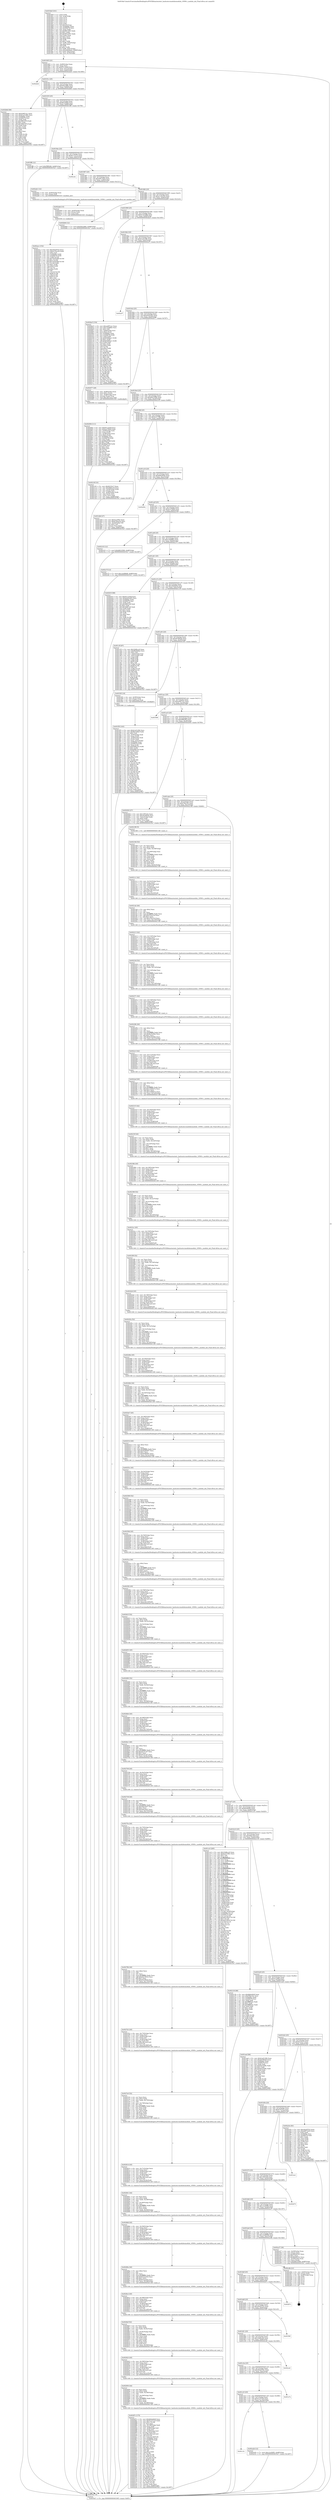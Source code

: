 digraph "0x4018a0" {
  label = "0x4018a0 (/mnt/c/Users/mathe/Desktop/tcc/POCII/binaries/extr_hashcatsrcmodulesmodule_10500.c_module_init_Final-ollvm.out::main(0))"
  labelloc = "t"
  node[shape=record]

  Entry [label="",width=0.3,height=0.3,shape=circle,fillcolor=black,style=filled]
  "0x401905" [label="{
     0x401905 [23]\l
     | [instrs]\l
     &nbsp;&nbsp;0x401905 \<+3\>: mov -0x68(%rbp),%eax\l
     &nbsp;&nbsp;0x401908 \<+2\>: mov %eax,%ecx\l
     &nbsp;&nbsp;0x40190a \<+6\>: sub $0x8311d24f,%ecx\l
     &nbsp;&nbsp;0x401910 \<+3\>: mov %eax,-0x7c(%rbp)\l
     &nbsp;&nbsp;0x401913 \<+3\>: mov %ecx,-0x80(%rbp)\l
     &nbsp;&nbsp;0x401916 \<+6\>: je 0000000000402d24 \<main+0x1484\>\l
  }"]
  "0x402d24" [label="{
     0x402d24\l
  }", style=dashed]
  "0x40191c" [label="{
     0x40191c [25]\l
     | [instrs]\l
     &nbsp;&nbsp;0x40191c \<+5\>: jmp 0000000000401921 \<main+0x81\>\l
     &nbsp;&nbsp;0x401921 \<+3\>: mov -0x7c(%rbp),%eax\l
     &nbsp;&nbsp;0x401924 \<+5\>: sub $0x83bca66e,%eax\l
     &nbsp;&nbsp;0x401929 \<+6\>: mov %eax,-0x84(%rbp)\l
     &nbsp;&nbsp;0x40192f \<+6\>: je 0000000000402b8d \<main+0x12ed\>\l
  }"]
  Exit [label="",width=0.3,height=0.3,shape=circle,fillcolor=black,style=filled,peripheries=2]
  "0x402b8d" [label="{
     0x402b8d [88]\l
     | [instrs]\l
     &nbsp;&nbsp;0x402b8d \<+5\>: mov $0xea997ce1,%eax\l
     &nbsp;&nbsp;0x402b92 \<+5\>: mov $0xb1a5199b,%ecx\l
     &nbsp;&nbsp;0x402b97 \<+7\>: mov 0x4060bc,%edx\l
     &nbsp;&nbsp;0x402b9e \<+7\>: mov 0x406078,%esi\l
     &nbsp;&nbsp;0x402ba5 \<+2\>: mov %edx,%edi\l
     &nbsp;&nbsp;0x402ba7 \<+6\>: sub $0x3f0b187d,%edi\l
     &nbsp;&nbsp;0x402bad \<+3\>: sub $0x1,%edi\l
     &nbsp;&nbsp;0x402bb0 \<+6\>: add $0x3f0b187d,%edi\l
     &nbsp;&nbsp;0x402bb6 \<+3\>: imul %edi,%edx\l
     &nbsp;&nbsp;0x402bb9 \<+3\>: and $0x1,%edx\l
     &nbsp;&nbsp;0x402bbc \<+3\>: cmp $0x0,%edx\l
     &nbsp;&nbsp;0x402bbf \<+4\>: sete %r8b\l
     &nbsp;&nbsp;0x402bc3 \<+3\>: cmp $0xa,%esi\l
     &nbsp;&nbsp;0x402bc6 \<+4\>: setl %r9b\l
     &nbsp;&nbsp;0x402bca \<+3\>: mov %r8b,%r10b\l
     &nbsp;&nbsp;0x402bcd \<+3\>: and %r9b,%r10b\l
     &nbsp;&nbsp;0x402bd0 \<+3\>: xor %r9b,%r8b\l
     &nbsp;&nbsp;0x402bd3 \<+3\>: or %r8b,%r10b\l
     &nbsp;&nbsp;0x402bd6 \<+4\>: test $0x1,%r10b\l
     &nbsp;&nbsp;0x402bda \<+3\>: cmovne %ecx,%eax\l
     &nbsp;&nbsp;0x402bdd \<+3\>: mov %eax,-0x68(%rbp)\l
     &nbsp;&nbsp;0x402be0 \<+5\>: jmp 00000000004035a7 \<main+0x1d07\>\l
  }"]
  "0x401935" [label="{
     0x401935 [25]\l
     | [instrs]\l
     &nbsp;&nbsp;0x401935 \<+5\>: jmp 000000000040193a \<main+0x9a\>\l
     &nbsp;&nbsp;0x40193a \<+3\>: mov -0x7c(%rbp),%eax\l
     &nbsp;&nbsp;0x40193d \<+5\>: sub $0x8b3c6fa9,%eax\l
     &nbsp;&nbsp;0x401942 \<+6\>: mov %eax,-0x88(%rbp)\l
     &nbsp;&nbsp;0x401948 \<+6\>: je 0000000000401ff8 \<main+0x758\>\l
  }"]
  "0x402acc" [label="{
     0x402acc [152]\l
     | [instrs]\l
     &nbsp;&nbsp;0x402acc \<+5\>: mov $0x2de29703,%ecx\l
     &nbsp;&nbsp;0x402ad1 \<+5\>: mov $0xa119c230,%edx\l
     &nbsp;&nbsp;0x402ad6 \<+3\>: mov $0x1,%sil\l
     &nbsp;&nbsp;0x402ad9 \<+8\>: mov 0x4060bc,%r8d\l
     &nbsp;&nbsp;0x402ae1 \<+8\>: mov 0x406078,%r9d\l
     &nbsp;&nbsp;0x402ae9 \<+3\>: mov %r8d,%r10d\l
     &nbsp;&nbsp;0x402aec \<+7\>: sub $0x74c83266,%r10d\l
     &nbsp;&nbsp;0x402af3 \<+4\>: sub $0x1,%r10d\l
     &nbsp;&nbsp;0x402af7 \<+7\>: add $0x74c83266,%r10d\l
     &nbsp;&nbsp;0x402afe \<+4\>: imul %r10d,%r8d\l
     &nbsp;&nbsp;0x402b02 \<+4\>: and $0x1,%r8d\l
     &nbsp;&nbsp;0x402b06 \<+4\>: cmp $0x0,%r8d\l
     &nbsp;&nbsp;0x402b0a \<+4\>: sete %r11b\l
     &nbsp;&nbsp;0x402b0e \<+4\>: cmp $0xa,%r9d\l
     &nbsp;&nbsp;0x402b12 \<+3\>: setl %bl\l
     &nbsp;&nbsp;0x402b15 \<+3\>: mov %r11b,%r14b\l
     &nbsp;&nbsp;0x402b18 \<+4\>: xor $0xff,%r14b\l
     &nbsp;&nbsp;0x402b1c \<+3\>: mov %bl,%r15b\l
     &nbsp;&nbsp;0x402b1f \<+4\>: xor $0xff,%r15b\l
     &nbsp;&nbsp;0x402b23 \<+4\>: xor $0x1,%sil\l
     &nbsp;&nbsp;0x402b27 \<+3\>: mov %r14b,%r12b\l
     &nbsp;&nbsp;0x402b2a \<+4\>: and $0xff,%r12b\l
     &nbsp;&nbsp;0x402b2e \<+3\>: and %sil,%r11b\l
     &nbsp;&nbsp;0x402b31 \<+3\>: mov %r15b,%r13b\l
     &nbsp;&nbsp;0x402b34 \<+4\>: and $0xff,%r13b\l
     &nbsp;&nbsp;0x402b38 \<+3\>: and %sil,%bl\l
     &nbsp;&nbsp;0x402b3b \<+3\>: or %r11b,%r12b\l
     &nbsp;&nbsp;0x402b3e \<+3\>: or %bl,%r13b\l
     &nbsp;&nbsp;0x402b41 \<+3\>: xor %r13b,%r12b\l
     &nbsp;&nbsp;0x402b44 \<+3\>: or %r15b,%r14b\l
     &nbsp;&nbsp;0x402b47 \<+4\>: xor $0xff,%r14b\l
     &nbsp;&nbsp;0x402b4b \<+4\>: or $0x1,%sil\l
     &nbsp;&nbsp;0x402b4f \<+3\>: and %sil,%r14b\l
     &nbsp;&nbsp;0x402b52 \<+3\>: or %r14b,%r12b\l
     &nbsp;&nbsp;0x402b55 \<+4\>: test $0x1,%r12b\l
     &nbsp;&nbsp;0x402b59 \<+3\>: cmovne %edx,%ecx\l
     &nbsp;&nbsp;0x402b5c \<+3\>: mov %ecx,-0x68(%rbp)\l
     &nbsp;&nbsp;0x402b5f \<+5\>: jmp 00000000004035a7 \<main+0x1d07\>\l
  }"]
  "0x401ff8" [label="{
     0x401ff8 [12]\l
     | [instrs]\l
     &nbsp;&nbsp;0x401ff8 \<+7\>: movl $0xf5ff0266,-0x68(%rbp)\l
     &nbsp;&nbsp;0x401fff \<+5\>: jmp 00000000004035a7 \<main+0x1d07\>\l
  }"]
  "0x40194e" [label="{
     0x40194e [25]\l
     | [instrs]\l
     &nbsp;&nbsp;0x40194e \<+5\>: jmp 0000000000401953 \<main+0xb3\>\l
     &nbsp;&nbsp;0x401953 \<+3\>: mov -0x7c(%rbp),%eax\l
     &nbsp;&nbsp;0x401956 \<+5\>: sub $0x8c17f133,%eax\l
     &nbsp;&nbsp;0x40195b \<+6\>: mov %eax,-0x8c(%rbp)\l
     &nbsp;&nbsp;0x401961 \<+6\>: je 0000000000402cdc \<main+0x143c\>\l
  }"]
  "0x402abd" [label="{
     0x402abd [15]\l
     | [instrs]\l
     &nbsp;&nbsp;0x402abd \<+4\>: mov -0x40(%rbp),%rax\l
     &nbsp;&nbsp;0x402ac1 \<+3\>: mov (%rax),%rax\l
     &nbsp;&nbsp;0x402ac4 \<+3\>: mov %rax,%rdi\l
     &nbsp;&nbsp;0x402ac7 \<+5\>: call 0000000000401030 \<free@plt\>\l
     | [calls]\l
     &nbsp;&nbsp;0x401030 \{1\} (unknown)\l
  }"]
  "0x402cdc" [label="{
     0x402cdc\l
  }", style=dashed]
  "0x401967" [label="{
     0x401967 [25]\l
     | [instrs]\l
     &nbsp;&nbsp;0x401967 \<+5\>: jmp 000000000040196c \<main+0xcc\>\l
     &nbsp;&nbsp;0x40196c \<+3\>: mov -0x7c(%rbp),%eax\l
     &nbsp;&nbsp;0x40196f \<+5\>: sub $0xa0871625,%eax\l
     &nbsp;&nbsp;0x401974 \<+6\>: mov %eax,-0x90(%rbp)\l
     &nbsp;&nbsp;0x40197a \<+6\>: je 0000000000402ab1 \<main+0x1211\>\l
  }"]
  "0x401c3c" [label="{
     0x401c3c\l
  }", style=dashed]
  "0x402ab1" [label="{
     0x402ab1 [12]\l
     | [instrs]\l
     &nbsp;&nbsp;0x402ab1 \<+4\>: mov -0x40(%rbp),%rax\l
     &nbsp;&nbsp;0x402ab5 \<+3\>: mov (%rax),%rdi\l
     &nbsp;&nbsp;0x402ab8 \<+5\>: call 0000000000401410 \<module_init\>\l
     | [calls]\l
     &nbsp;&nbsp;0x401410 \{1\} (/mnt/c/Users/mathe/Desktop/tcc/POCII/binaries/extr_hashcatsrcmodulesmodule_10500.c_module_init_Final-ollvm.out::module_init)\l
  }"]
  "0x401980" [label="{
     0x401980 [25]\l
     | [instrs]\l
     &nbsp;&nbsp;0x401980 \<+5\>: jmp 0000000000401985 \<main+0xe5\>\l
     &nbsp;&nbsp;0x401985 \<+3\>: mov -0x7c(%rbp),%eax\l
     &nbsp;&nbsp;0x401988 \<+5\>: sub $0xa119c230,%eax\l
     &nbsp;&nbsp;0x40198d \<+6\>: mov %eax,-0x94(%rbp)\l
     &nbsp;&nbsp;0x401993 \<+6\>: je 0000000000402b64 \<main+0x12c4\>\l
  }"]
  "0x402a2b" [label="{
     0x402a2b [12]\l
     | [instrs]\l
     &nbsp;&nbsp;0x402a2b \<+7\>: movl $0x12c049f3,-0x68(%rbp)\l
     &nbsp;&nbsp;0x402a32 \<+5\>: jmp 00000000004035a7 \<main+0x1d07\>\l
  }"]
  "0x402b64" [label="{
     0x402b64 [12]\l
     | [instrs]\l
     &nbsp;&nbsp;0x402b64 \<+7\>: movl $0x83bca66e,-0x68(%rbp)\l
     &nbsp;&nbsp;0x402b6b \<+5\>: jmp 00000000004035a7 \<main+0x1d07\>\l
  }"]
  "0x401999" [label="{
     0x401999 [25]\l
     | [instrs]\l
     &nbsp;&nbsp;0x401999 \<+5\>: jmp 000000000040199e \<main+0xfe\>\l
     &nbsp;&nbsp;0x40199e \<+3\>: mov -0x7c(%rbp),%eax\l
     &nbsp;&nbsp;0x4019a1 \<+5\>: sub $0xb1a5199b,%eax\l
     &nbsp;&nbsp;0x4019a6 \<+6\>: mov %eax,-0x98(%rbp)\l
     &nbsp;&nbsp;0x4019ac \<+6\>: je 0000000000402be5 \<main+0x1345\>\l
  }"]
  "0x401c23" [label="{
     0x401c23 [25]\l
     | [instrs]\l
     &nbsp;&nbsp;0x401c23 \<+5\>: jmp 0000000000401c28 \<main+0x388\>\l
     &nbsp;&nbsp;0x401c28 \<+3\>: mov -0x7c(%rbp),%eax\l
     &nbsp;&nbsp;0x401c2b \<+5\>: sub $0x5cc27125,%eax\l
     &nbsp;&nbsp;0x401c30 \<+6\>: mov %eax,-0x100(%rbp)\l
     &nbsp;&nbsp;0x401c36 \<+6\>: je 0000000000402a2b \<main+0x118b\>\l
  }"]
  "0x402be5" [label="{
     0x402be5 [154]\l
     | [instrs]\l
     &nbsp;&nbsp;0x402be5 \<+5\>: mov $0xea997ce1,%eax\l
     &nbsp;&nbsp;0x402bea \<+5\>: mov $0xc32dfd62,%ecx\l
     &nbsp;&nbsp;0x402bef \<+2\>: mov $0x1,%dl\l
     &nbsp;&nbsp;0x402bf1 \<+4\>: mov -0x60(%rbp),%rsi\l
     &nbsp;&nbsp;0x402bf5 \<+6\>: movl $0x0,(%rsi)\l
     &nbsp;&nbsp;0x402bfb \<+7\>: mov 0x4060bc,%edi\l
     &nbsp;&nbsp;0x402c02 \<+8\>: mov 0x406078,%r8d\l
     &nbsp;&nbsp;0x402c0a \<+3\>: mov %edi,%r9d\l
     &nbsp;&nbsp;0x402c0d \<+7\>: sub $0x818b9ac1,%r9d\l
     &nbsp;&nbsp;0x402c14 \<+4\>: sub $0x1,%r9d\l
     &nbsp;&nbsp;0x402c18 \<+7\>: add $0x818b9ac1,%r9d\l
     &nbsp;&nbsp;0x402c1f \<+4\>: imul %r9d,%edi\l
     &nbsp;&nbsp;0x402c23 \<+3\>: and $0x1,%edi\l
     &nbsp;&nbsp;0x402c26 \<+3\>: cmp $0x0,%edi\l
     &nbsp;&nbsp;0x402c29 \<+4\>: sete %r10b\l
     &nbsp;&nbsp;0x402c2d \<+4\>: cmp $0xa,%r8d\l
     &nbsp;&nbsp;0x402c31 \<+4\>: setl %r11b\l
     &nbsp;&nbsp;0x402c35 \<+3\>: mov %r10b,%bl\l
     &nbsp;&nbsp;0x402c38 \<+3\>: xor $0xff,%bl\l
     &nbsp;&nbsp;0x402c3b \<+3\>: mov %r11b,%r14b\l
     &nbsp;&nbsp;0x402c3e \<+4\>: xor $0xff,%r14b\l
     &nbsp;&nbsp;0x402c42 \<+3\>: xor $0x1,%dl\l
     &nbsp;&nbsp;0x402c45 \<+3\>: mov %bl,%r15b\l
     &nbsp;&nbsp;0x402c48 \<+4\>: and $0xff,%r15b\l
     &nbsp;&nbsp;0x402c4c \<+3\>: and %dl,%r10b\l
     &nbsp;&nbsp;0x402c4f \<+3\>: mov %r14b,%r12b\l
     &nbsp;&nbsp;0x402c52 \<+4\>: and $0xff,%r12b\l
     &nbsp;&nbsp;0x402c56 \<+3\>: and %dl,%r11b\l
     &nbsp;&nbsp;0x402c59 \<+3\>: or %r10b,%r15b\l
     &nbsp;&nbsp;0x402c5c \<+3\>: or %r11b,%r12b\l
     &nbsp;&nbsp;0x402c5f \<+3\>: xor %r12b,%r15b\l
     &nbsp;&nbsp;0x402c62 \<+3\>: or %r14b,%bl\l
     &nbsp;&nbsp;0x402c65 \<+3\>: xor $0xff,%bl\l
     &nbsp;&nbsp;0x402c68 \<+3\>: or $0x1,%dl\l
     &nbsp;&nbsp;0x402c6b \<+2\>: and %dl,%bl\l
     &nbsp;&nbsp;0x402c6d \<+3\>: or %bl,%r15b\l
     &nbsp;&nbsp;0x402c70 \<+4\>: test $0x1,%r15b\l
     &nbsp;&nbsp;0x402c74 \<+3\>: cmovne %ecx,%eax\l
     &nbsp;&nbsp;0x402c77 \<+3\>: mov %eax,-0x68(%rbp)\l
     &nbsp;&nbsp;0x402c7a \<+5\>: jmp 00000000004035a7 \<main+0x1d07\>\l
  }"]
  "0x4019b2" [label="{
     0x4019b2 [25]\l
     | [instrs]\l
     &nbsp;&nbsp;0x4019b2 \<+5\>: jmp 00000000004019b7 \<main+0x117\>\l
     &nbsp;&nbsp;0x4019b7 \<+3\>: mov -0x7c(%rbp),%eax\l
     &nbsp;&nbsp;0x4019ba \<+5\>: sub $0xb1e0129b,%eax\l
     &nbsp;&nbsp;0x4019bf \<+6\>: mov %eax,-0x9c(%rbp)\l
     &nbsp;&nbsp;0x4019c5 \<+6\>: je 0000000000402cf7 \<main+0x1457\>\l
  }"]
  "0x401e7e" [label="{
     0x401e7e\l
  }", style=dashed]
  "0x402cf7" [label="{
     0x402cf7\l
  }", style=dashed]
  "0x4019cb" [label="{
     0x4019cb [25]\l
     | [instrs]\l
     &nbsp;&nbsp;0x4019cb \<+5\>: jmp 00000000004019d0 \<main+0x130\>\l
     &nbsp;&nbsp;0x4019d0 \<+3\>: mov -0x7c(%rbp),%eax\l
     &nbsp;&nbsp;0x4019d3 \<+5\>: sub $0xb445e265,%eax\l
     &nbsp;&nbsp;0x4019d8 \<+6\>: mov %eax,-0xa0(%rbp)\l
     &nbsp;&nbsp;0x4019de \<+6\>: je 0000000000402077 \<main+0x7d7\>\l
  }"]
  "0x401c0a" [label="{
     0x401c0a [25]\l
     | [instrs]\l
     &nbsp;&nbsp;0x401c0a \<+5\>: jmp 0000000000401c0f \<main+0x36f\>\l
     &nbsp;&nbsp;0x401c0f \<+3\>: mov -0x7c(%rbp),%eax\l
     &nbsp;&nbsp;0x401c12 \<+5\>: sub $0x4b4e57d1,%eax\l
     &nbsp;&nbsp;0x401c17 \<+6\>: mov %eax,-0xfc(%rbp)\l
     &nbsp;&nbsp;0x401c1d \<+6\>: je 0000000000401e7e \<main+0x5de\>\l
  }"]
  "0x402077" [label="{
     0x402077 [29]\l
     | [instrs]\l
     &nbsp;&nbsp;0x402077 \<+4\>: mov -0x48(%rbp),%rax\l
     &nbsp;&nbsp;0x40207b \<+6\>: movl $0x1,(%rax)\l
     &nbsp;&nbsp;0x402081 \<+4\>: mov -0x48(%rbp),%rax\l
     &nbsp;&nbsp;0x402085 \<+3\>: movslq (%rax),%rax\l
     &nbsp;&nbsp;0x402088 \<+7\>: imul $0x1d8,%rax,%rdi\l
     &nbsp;&nbsp;0x40208f \<+5\>: call 0000000000401050 \<malloc@plt\>\l
     | [calls]\l
     &nbsp;&nbsp;0x401050 \{1\} (unknown)\l
  }"]
  "0x4019e4" [label="{
     0x4019e4 [25]\l
     | [instrs]\l
     &nbsp;&nbsp;0x4019e4 \<+5\>: jmp 00000000004019e9 \<main+0x149\>\l
     &nbsp;&nbsp;0x4019e9 \<+3\>: mov -0x7c(%rbp),%eax\l
     &nbsp;&nbsp;0x4019ec \<+5\>: sub $0xb6610589,%eax\l
     &nbsp;&nbsp;0x4019f1 \<+6\>: mov %eax,-0xa4(%rbp)\l
     &nbsp;&nbsp;0x4019f7 \<+6\>: je 000000000040210f \<main+0x86f\>\l
  }"]
  "0x402ca0" [label="{
     0x402ca0\l
  }", style=dashed]
  "0x40210f" [label="{
     0x40210f [33]\l
     | [instrs]\l
     &nbsp;&nbsp;0x40210f \<+5\>: mov $0x82332c7,%eax\l
     &nbsp;&nbsp;0x402114 \<+5\>: mov $0x5082c3d,%ecx\l
     &nbsp;&nbsp;0x402119 \<+4\>: mov -0x38(%rbp),%rdx\l
     &nbsp;&nbsp;0x40211d \<+2\>: mov (%rdx),%esi\l
     &nbsp;&nbsp;0x40211f \<+4\>: mov -0x48(%rbp),%rdx\l
     &nbsp;&nbsp;0x402123 \<+2\>: cmp (%rdx),%esi\l
     &nbsp;&nbsp;0x402125 \<+3\>: cmovl %ecx,%eax\l
     &nbsp;&nbsp;0x402128 \<+3\>: mov %eax,-0x68(%rbp)\l
     &nbsp;&nbsp;0x40212b \<+5\>: jmp 00000000004035a7 \<main+0x1d07\>\l
  }"]
  "0x4019fd" [label="{
     0x4019fd [25]\l
     | [instrs]\l
     &nbsp;&nbsp;0x4019fd \<+5\>: jmp 0000000000401a02 \<main+0x162\>\l
     &nbsp;&nbsp;0x401a02 \<+3\>: mov -0x7c(%rbp),%eax\l
     &nbsp;&nbsp;0x401a05 \<+5\>: sub $0xba37768c,%eax\l
     &nbsp;&nbsp;0x401a0a \<+6\>: mov %eax,-0xa8(%rbp)\l
     &nbsp;&nbsp;0x401a10 \<+6\>: je 0000000000401ddd \<main+0x53d\>\l
  }"]
  "0x401bf1" [label="{
     0x401bf1 [25]\l
     | [instrs]\l
     &nbsp;&nbsp;0x401bf1 \<+5\>: jmp 0000000000401bf6 \<main+0x356\>\l
     &nbsp;&nbsp;0x401bf6 \<+3\>: mov -0x7c(%rbp),%eax\l
     &nbsp;&nbsp;0x401bf9 \<+5\>: sub $0x32d8ccc6,%eax\l
     &nbsp;&nbsp;0x401bfe \<+6\>: mov %eax,-0xf8(%rbp)\l
     &nbsp;&nbsp;0x401c04 \<+6\>: je 0000000000402ca0 \<main+0x1400\>\l
  }"]
  "0x401ddd" [label="{
     0x401ddd [27]\l
     | [instrs]\l
     &nbsp;&nbsp;0x401ddd \<+5\>: mov $0x51a290e,%eax\l
     &nbsp;&nbsp;0x401de2 \<+5\>: mov $0x674aea3e,%ecx\l
     &nbsp;&nbsp;0x401de7 \<+3\>: mov -0x2d(%rbp),%dl\l
     &nbsp;&nbsp;0x401dea \<+3\>: test $0x1,%dl\l
     &nbsp;&nbsp;0x401ded \<+3\>: cmovne %ecx,%eax\l
     &nbsp;&nbsp;0x401df0 \<+3\>: mov %eax,-0x68(%rbp)\l
     &nbsp;&nbsp;0x401df3 \<+5\>: jmp 00000000004035a7 \<main+0x1d07\>\l
  }"]
  "0x401a16" [label="{
     0x401a16 [25]\l
     | [instrs]\l
     &nbsp;&nbsp;0x401a16 \<+5\>: jmp 0000000000401a1b \<main+0x17b\>\l
     &nbsp;&nbsp;0x401a1b \<+3\>: mov -0x7c(%rbp),%eax\l
     &nbsp;&nbsp;0x401a1e \<+5\>: sub $0xbb6e4b49,%eax\l
     &nbsp;&nbsp;0x401a23 \<+6\>: mov %eax,-0xac(%rbp)\l
     &nbsp;&nbsp;0x401a29 \<+6\>: je 0000000000402d5e \<main+0x14be\>\l
  }"]
  "0x40356f" [label="{
     0x40356f\l
  }", style=dashed]
  "0x402d5e" [label="{
     0x402d5e\l
  }", style=dashed]
  "0x401a2f" [label="{
     0x401a2f [25]\l
     | [instrs]\l
     &nbsp;&nbsp;0x401a2f \<+5\>: jmp 0000000000401a34 \<main+0x194\>\l
     &nbsp;&nbsp;0x401a34 \<+3\>: mov -0x7c(%rbp),%eax\l
     &nbsp;&nbsp;0x401a37 \<+5\>: sub $0xbc27fbb9,%eax\l
     &nbsp;&nbsp;0x401a3c \<+6\>: mov %eax,-0xb0(%rbp)\l
     &nbsp;&nbsp;0x401a42 \<+6\>: je 0000000000402103 \<main+0x863\>\l
  }"]
  "0x401bd8" [label="{
     0x401bd8 [25]\l
     | [instrs]\l
     &nbsp;&nbsp;0x401bd8 \<+5\>: jmp 0000000000401bdd \<main+0x33d\>\l
     &nbsp;&nbsp;0x401bdd \<+3\>: mov -0x7c(%rbp),%eax\l
     &nbsp;&nbsp;0x401be0 \<+5\>: sub $0x2de29703,%eax\l
     &nbsp;&nbsp;0x401be5 \<+6\>: mov %eax,-0xf4(%rbp)\l
     &nbsp;&nbsp;0x401beb \<+6\>: je 000000000040356f \<main+0x1ccf\>\l
  }"]
  "0x402103" [label="{
     0x402103 [12]\l
     | [instrs]\l
     &nbsp;&nbsp;0x402103 \<+7\>: movl $0xb6610589,-0x68(%rbp)\l
     &nbsp;&nbsp;0x40210a \<+5\>: jmp 00000000004035a7 \<main+0x1d07\>\l
  }"]
  "0x401a48" [label="{
     0x401a48 [25]\l
     | [instrs]\l
     &nbsp;&nbsp;0x401a48 \<+5\>: jmp 0000000000401a4d \<main+0x1ad\>\l
     &nbsp;&nbsp;0x401a4d \<+3\>: mov -0x7c(%rbp),%eax\l
     &nbsp;&nbsp;0x401a50 \<+5\>: sub $0xc32dfd62,%eax\l
     &nbsp;&nbsp;0x401a55 \<+6\>: mov %eax,-0xb4(%rbp)\l
     &nbsp;&nbsp;0x401a5b \<+6\>: je 0000000000402c7f \<main+0x13df\>\l
  }"]
  "0x402b7c" [label="{
     0x402b7c\l
  }", style=dashed]
  "0x402c7f" [label="{
     0x402c7f [12]\l
     | [instrs]\l
     &nbsp;&nbsp;0x402c7f \<+7\>: movl $0x1eed96d8,-0x68(%rbp)\l
     &nbsp;&nbsp;0x402c86 \<+5\>: jmp 00000000004035a7 \<main+0x1d07\>\l
  }"]
  "0x401a61" [label="{
     0x401a61 [25]\l
     | [instrs]\l
     &nbsp;&nbsp;0x401a61 \<+5\>: jmp 0000000000401a66 \<main+0x1c6\>\l
     &nbsp;&nbsp;0x401a66 \<+3\>: mov -0x7c(%rbp),%eax\l
     &nbsp;&nbsp;0x401a69 \<+5\>: sub $0xc9c4bbab,%eax\l
     &nbsp;&nbsp;0x401a6e \<+6\>: mov %eax,-0xb8(%rbp)\l
     &nbsp;&nbsp;0x401a74 \<+6\>: je 000000000040201f \<main+0x77f\>\l
  }"]
  "0x401bbf" [label="{
     0x401bbf [25]\l
     | [instrs]\l
     &nbsp;&nbsp;0x401bbf \<+5\>: jmp 0000000000401bc4 \<main+0x324\>\l
     &nbsp;&nbsp;0x401bc4 \<+3\>: mov -0x7c(%rbp),%eax\l
     &nbsp;&nbsp;0x401bc7 \<+5\>: sub $0x2ab5c8a3,%eax\l
     &nbsp;&nbsp;0x401bcc \<+6\>: mov %eax,-0xf0(%rbp)\l
     &nbsp;&nbsp;0x401bd2 \<+6\>: je 0000000000402b7c \<main+0x12dc\>\l
  }"]
  "0x40201f" [label="{
     0x40201f [88]\l
     | [instrs]\l
     &nbsp;&nbsp;0x40201f \<+5\>: mov $0x8311d24f,%eax\l
     &nbsp;&nbsp;0x402024 \<+5\>: mov $0xb445e265,%ecx\l
     &nbsp;&nbsp;0x402029 \<+7\>: mov 0x4060bc,%edx\l
     &nbsp;&nbsp;0x402030 \<+7\>: mov 0x406078,%esi\l
     &nbsp;&nbsp;0x402037 \<+2\>: mov %edx,%edi\l
     &nbsp;&nbsp;0x402039 \<+6\>: sub $0x2fdfc1e6,%edi\l
     &nbsp;&nbsp;0x40203f \<+3\>: sub $0x1,%edi\l
     &nbsp;&nbsp;0x402042 \<+6\>: add $0x2fdfc1e6,%edi\l
     &nbsp;&nbsp;0x402048 \<+3\>: imul %edi,%edx\l
     &nbsp;&nbsp;0x40204b \<+3\>: and $0x1,%edx\l
     &nbsp;&nbsp;0x40204e \<+3\>: cmp $0x0,%edx\l
     &nbsp;&nbsp;0x402051 \<+4\>: sete %r8b\l
     &nbsp;&nbsp;0x402055 \<+3\>: cmp $0xa,%esi\l
     &nbsp;&nbsp;0x402058 \<+4\>: setl %r9b\l
     &nbsp;&nbsp;0x40205c \<+3\>: mov %r8b,%r10b\l
     &nbsp;&nbsp;0x40205f \<+3\>: and %r9b,%r10b\l
     &nbsp;&nbsp;0x402062 \<+3\>: xor %r9b,%r8b\l
     &nbsp;&nbsp;0x402065 \<+3\>: or %r8b,%r10b\l
     &nbsp;&nbsp;0x402068 \<+4\>: test $0x1,%r10b\l
     &nbsp;&nbsp;0x40206c \<+3\>: cmovne %ecx,%eax\l
     &nbsp;&nbsp;0x40206f \<+3\>: mov %eax,-0x68(%rbp)\l
     &nbsp;&nbsp;0x402072 \<+5\>: jmp 00000000004035a7 \<main+0x1d07\>\l
  }"]
  "0x401a7a" [label="{
     0x401a7a [25]\l
     | [instrs]\l
     &nbsp;&nbsp;0x401a7a \<+5\>: jmp 0000000000401a7f \<main+0x1df\>\l
     &nbsp;&nbsp;0x401a7f \<+3\>: mov -0x7c(%rbp),%eax\l
     &nbsp;&nbsp;0x401a82 \<+5\>: sub $0xcb9e9e04,%eax\l
     &nbsp;&nbsp;0x401a87 \<+6\>: mov %eax,-0xbc(%rbp)\l
     &nbsp;&nbsp;0x401a8d \<+6\>: je 0000000000401c5f \<main+0x3bf\>\l
  }"]
  "0x402c8b" [label="{
     0x402c8b [21]\l
     | [instrs]\l
     &nbsp;&nbsp;0x402c8b \<+4\>: mov -0x60(%rbp),%rax\l
     &nbsp;&nbsp;0x402c8f \<+2\>: mov (%rax),%eax\l
     &nbsp;&nbsp;0x402c91 \<+4\>: lea -0x28(%rbp),%rsp\l
     &nbsp;&nbsp;0x402c95 \<+1\>: pop %rbx\l
     &nbsp;&nbsp;0x402c96 \<+2\>: pop %r12\l
     &nbsp;&nbsp;0x402c98 \<+2\>: pop %r13\l
     &nbsp;&nbsp;0x402c9a \<+2\>: pop %r14\l
     &nbsp;&nbsp;0x402c9c \<+2\>: pop %r15\l
     &nbsp;&nbsp;0x402c9e \<+1\>: pop %rbp\l
     &nbsp;&nbsp;0x402c9f \<+1\>: ret\l
  }"]
  "0x401c5f" [label="{
     0x401c5f [97]\l
     | [instrs]\l
     &nbsp;&nbsp;0x401c5f \<+5\>: mov $0x32d8ccc6,%eax\l
     &nbsp;&nbsp;0x401c64 \<+5\>: mov $0xf92464be,%ecx\l
     &nbsp;&nbsp;0x401c69 \<+2\>: mov $0x1,%dl\l
     &nbsp;&nbsp;0x401c6b \<+4\>: mov -0x62(%rbp),%sil\l
     &nbsp;&nbsp;0x401c6f \<+4\>: mov -0x61(%rbp),%dil\l
     &nbsp;&nbsp;0x401c73 \<+3\>: mov %sil,%r8b\l
     &nbsp;&nbsp;0x401c76 \<+4\>: xor $0xff,%r8b\l
     &nbsp;&nbsp;0x401c7a \<+3\>: mov %dil,%r9b\l
     &nbsp;&nbsp;0x401c7d \<+4\>: xor $0xff,%r9b\l
     &nbsp;&nbsp;0x401c81 \<+3\>: xor $0x1,%dl\l
     &nbsp;&nbsp;0x401c84 \<+3\>: mov %r8b,%r10b\l
     &nbsp;&nbsp;0x401c87 \<+4\>: and $0xff,%r10b\l
     &nbsp;&nbsp;0x401c8b \<+3\>: and %dl,%sil\l
     &nbsp;&nbsp;0x401c8e \<+3\>: mov %r9b,%r11b\l
     &nbsp;&nbsp;0x401c91 \<+4\>: and $0xff,%r11b\l
     &nbsp;&nbsp;0x401c95 \<+3\>: and %dl,%dil\l
     &nbsp;&nbsp;0x401c98 \<+3\>: or %sil,%r10b\l
     &nbsp;&nbsp;0x401c9b \<+3\>: or %dil,%r11b\l
     &nbsp;&nbsp;0x401c9e \<+3\>: xor %r11b,%r10b\l
     &nbsp;&nbsp;0x401ca1 \<+3\>: or %r9b,%r8b\l
     &nbsp;&nbsp;0x401ca4 \<+4\>: xor $0xff,%r8b\l
     &nbsp;&nbsp;0x401ca8 \<+3\>: or $0x1,%dl\l
     &nbsp;&nbsp;0x401cab \<+3\>: and %dl,%r8b\l
     &nbsp;&nbsp;0x401cae \<+3\>: or %r8b,%r10b\l
     &nbsp;&nbsp;0x401cb1 \<+4\>: test $0x1,%r10b\l
     &nbsp;&nbsp;0x401cb5 \<+3\>: cmovne %ecx,%eax\l
     &nbsp;&nbsp;0x401cb8 \<+3\>: mov %eax,-0x68(%rbp)\l
     &nbsp;&nbsp;0x401cbb \<+5\>: jmp 00000000004035a7 \<main+0x1d07\>\l
  }"]
  "0x401a93" [label="{
     0x401a93 [25]\l
     | [instrs]\l
     &nbsp;&nbsp;0x401a93 \<+5\>: jmp 0000000000401a98 \<main+0x1f8\>\l
     &nbsp;&nbsp;0x401a98 \<+3\>: mov -0x7c(%rbp),%eax\l
     &nbsp;&nbsp;0x401a9b \<+5\>: sub $0xd47fbb26,%eax\l
     &nbsp;&nbsp;0x401aa0 \<+6\>: mov %eax,-0xc0(%rbp)\l
     &nbsp;&nbsp;0x401aa6 \<+6\>: je 0000000000401f45 \<main+0x6a5\>\l
  }"]
  "0x4035a7" [label="{
     0x4035a7 [5]\l
     | [instrs]\l
     &nbsp;&nbsp;0x4035a7 \<+5\>: jmp 0000000000401905 \<main+0x65\>\l
  }"]
  "0x4018a0" [label="{
     0x4018a0 [101]\l
     | [instrs]\l
     &nbsp;&nbsp;0x4018a0 \<+1\>: push %rbp\l
     &nbsp;&nbsp;0x4018a1 \<+3\>: mov %rsp,%rbp\l
     &nbsp;&nbsp;0x4018a4 \<+2\>: push %r15\l
     &nbsp;&nbsp;0x4018a6 \<+2\>: push %r14\l
     &nbsp;&nbsp;0x4018a8 \<+2\>: push %r13\l
     &nbsp;&nbsp;0x4018aa \<+2\>: push %r12\l
     &nbsp;&nbsp;0x4018ac \<+1\>: push %rbx\l
     &nbsp;&nbsp;0x4018ad \<+7\>: sub $0x218,%rsp\l
     &nbsp;&nbsp;0x4018b4 \<+7\>: mov 0x4060bc,%eax\l
     &nbsp;&nbsp;0x4018bb \<+7\>: mov 0x406078,%ecx\l
     &nbsp;&nbsp;0x4018c2 \<+2\>: mov %eax,%edx\l
     &nbsp;&nbsp;0x4018c4 \<+6\>: sub $0x6912291,%edx\l
     &nbsp;&nbsp;0x4018ca \<+3\>: sub $0x1,%edx\l
     &nbsp;&nbsp;0x4018cd \<+6\>: add $0x6912291,%edx\l
     &nbsp;&nbsp;0x4018d3 \<+3\>: imul %edx,%eax\l
     &nbsp;&nbsp;0x4018d6 \<+3\>: and $0x1,%eax\l
     &nbsp;&nbsp;0x4018d9 \<+3\>: cmp $0x0,%eax\l
     &nbsp;&nbsp;0x4018dc \<+4\>: sete %r8b\l
     &nbsp;&nbsp;0x4018e0 \<+4\>: and $0x1,%r8b\l
     &nbsp;&nbsp;0x4018e4 \<+4\>: mov %r8b,-0x62(%rbp)\l
     &nbsp;&nbsp;0x4018e8 \<+3\>: cmp $0xa,%ecx\l
     &nbsp;&nbsp;0x4018eb \<+4\>: setl %r8b\l
     &nbsp;&nbsp;0x4018ef \<+4\>: and $0x1,%r8b\l
     &nbsp;&nbsp;0x4018f3 \<+4\>: mov %r8b,-0x61(%rbp)\l
     &nbsp;&nbsp;0x4018f7 \<+7\>: movl $0xcb9e9e04,-0x68(%rbp)\l
     &nbsp;&nbsp;0x4018fe \<+3\>: mov %edi,-0x6c(%rbp)\l
     &nbsp;&nbsp;0x401901 \<+4\>: mov %rsi,-0x78(%rbp)\l
  }"]
  "0x401ba6" [label="{
     0x401ba6 [25]\l
     | [instrs]\l
     &nbsp;&nbsp;0x401ba6 \<+5\>: jmp 0000000000401bab \<main+0x30b\>\l
     &nbsp;&nbsp;0x401bab \<+3\>: mov -0x7c(%rbp),%eax\l
     &nbsp;&nbsp;0x401bae \<+5\>: sub $0x1eed96d8,%eax\l
     &nbsp;&nbsp;0x401bb3 \<+6\>: mov %eax,-0xec(%rbp)\l
     &nbsp;&nbsp;0x401bb9 \<+6\>: je 0000000000402c8b \<main+0x13eb\>\l
  }"]
  "0x401f45" [label="{
     0x401f45 [16]\l
     | [instrs]\l
     &nbsp;&nbsp;0x401f45 \<+4\>: mov -0x58(%rbp),%rax\l
     &nbsp;&nbsp;0x401f49 \<+3\>: mov (%rax),%rax\l
     &nbsp;&nbsp;0x401f4c \<+4\>: mov 0x8(%rax),%rdi\l
     &nbsp;&nbsp;0x401f50 \<+5\>: call 0000000000401060 \<atoi@plt\>\l
     | [calls]\l
     &nbsp;&nbsp;0x401060 \{1\} (unknown)\l
  }"]
  "0x401aac" [label="{
     0x401aac [25]\l
     | [instrs]\l
     &nbsp;&nbsp;0x401aac \<+5\>: jmp 0000000000401ab1 \<main+0x211\>\l
     &nbsp;&nbsp;0x401ab1 \<+3\>: mov -0x7c(%rbp),%eax\l
     &nbsp;&nbsp;0x401ab4 \<+5\>: sub $0xea997ce1,%eax\l
     &nbsp;&nbsp;0x401ab9 \<+6\>: mov %eax,-0xc4(%rbp)\l
     &nbsp;&nbsp;0x401abf \<+6\>: je 0000000000403596 \<main+0x1cf6\>\l
  }"]
  "0x402a37" [label="{
     0x402a37 [39]\l
     | [instrs]\l
     &nbsp;&nbsp;0x402a37 \<+4\>: mov -0x38(%rbp),%rax\l
     &nbsp;&nbsp;0x402a3b \<+2\>: mov (%rax),%ecx\l
     &nbsp;&nbsp;0x402a3d \<+6\>: sub $0x96448161,%ecx\l
     &nbsp;&nbsp;0x402a43 \<+3\>: add $0x1,%ecx\l
     &nbsp;&nbsp;0x402a46 \<+6\>: add $0x96448161,%ecx\l
     &nbsp;&nbsp;0x402a4c \<+4\>: mov -0x38(%rbp),%rax\l
     &nbsp;&nbsp;0x402a50 \<+2\>: mov %ecx,(%rax)\l
     &nbsp;&nbsp;0x402a52 \<+7\>: movl $0xb6610589,-0x68(%rbp)\l
     &nbsp;&nbsp;0x402a59 \<+5\>: jmp 00000000004035a7 \<main+0x1d07\>\l
  }"]
  "0x403596" [label="{
     0x403596\l
  }", style=dashed]
  "0x401ac5" [label="{
     0x401ac5 [25]\l
     | [instrs]\l
     &nbsp;&nbsp;0x401ac5 \<+5\>: jmp 0000000000401aca \<main+0x22a\>\l
     &nbsp;&nbsp;0x401aca \<+3\>: mov -0x7c(%rbp),%eax\l
     &nbsp;&nbsp;0x401acd \<+5\>: sub $0xf5ff0266,%eax\l
     &nbsp;&nbsp;0x401ad2 \<+6\>: mov %eax,-0xc8(%rbp)\l
     &nbsp;&nbsp;0x401ad8 \<+6\>: je 0000000000402004 \<main+0x764\>\l
  }"]
  "0x401b8d" [label="{
     0x401b8d [25]\l
     | [instrs]\l
     &nbsp;&nbsp;0x401b8d \<+5\>: jmp 0000000000401b92 \<main+0x2f2\>\l
     &nbsp;&nbsp;0x401b92 \<+3\>: mov -0x7c(%rbp),%eax\l
     &nbsp;&nbsp;0x401b95 \<+5\>: sub $0x12c049f3,%eax\l
     &nbsp;&nbsp;0x401b9a \<+6\>: mov %eax,-0xe8(%rbp)\l
     &nbsp;&nbsp;0x401ba0 \<+6\>: je 0000000000402a37 \<main+0x1197\>\l
  }"]
  "0x402004" [label="{
     0x402004 [27]\l
     | [instrs]\l
     &nbsp;&nbsp;0x402004 \<+5\>: mov $0x10f53afa,%eax\l
     &nbsp;&nbsp;0x402009 \<+5\>: mov $0xc9c4bbab,%ecx\l
     &nbsp;&nbsp;0x40200e \<+3\>: mov -0x2c(%rbp),%edx\l
     &nbsp;&nbsp;0x402011 \<+3\>: cmp $0x0,%edx\l
     &nbsp;&nbsp;0x402014 \<+3\>: cmove %ecx,%eax\l
     &nbsp;&nbsp;0x402017 \<+3\>: mov %eax,-0x68(%rbp)\l
     &nbsp;&nbsp;0x40201a \<+5\>: jmp 00000000004035a7 \<main+0x1d07\>\l
  }"]
  "0x401ade" [label="{
     0x401ade [25]\l
     | [instrs]\l
     &nbsp;&nbsp;0x401ade \<+5\>: jmp 0000000000401ae3 \<main+0x243\>\l
     &nbsp;&nbsp;0x401ae3 \<+3\>: mov -0x7c(%rbp),%eax\l
     &nbsp;&nbsp;0x401ae6 \<+5\>: sub $0xf7fb218c,%eax\l
     &nbsp;&nbsp;0x401aeb \<+6\>: mov %eax,-0xcc(%rbp)\l
     &nbsp;&nbsp;0x401af1 \<+6\>: je 0000000000402188 \<main+0x8e8\>\l
  }"]
  "0x402b70" [label="{
     0x402b70\l
  }", style=dashed]
  "0x402188" [label="{
     0x402188 [5]\l
     | [instrs]\l
     &nbsp;&nbsp;0x402188 \<+5\>: call 0000000000401160 \<next_i\>\l
     | [calls]\l
     &nbsp;&nbsp;0x401160 \{1\} (/mnt/c/Users/mathe/Desktop/tcc/POCII/binaries/extr_hashcatsrcmodulesmodule_10500.c_module_init_Final-ollvm.out::next_i)\l
  }"]
  "0x401af7" [label="{
     0x401af7 [25]\l
     | [instrs]\l
     &nbsp;&nbsp;0x401af7 \<+5\>: jmp 0000000000401afc \<main+0x25c\>\l
     &nbsp;&nbsp;0x401afc \<+3\>: mov -0x7c(%rbp),%eax\l
     &nbsp;&nbsp;0x401aff \<+5\>: sub $0xf92464be,%eax\l
     &nbsp;&nbsp;0x401b04 \<+6\>: mov %eax,-0xd0(%rbp)\l
     &nbsp;&nbsp;0x401b0a \<+6\>: je 0000000000401cc0 \<main+0x420\>\l
  }"]
  "0x401b74" [label="{
     0x401b74 [25]\l
     | [instrs]\l
     &nbsp;&nbsp;0x401b74 \<+5\>: jmp 0000000000401b79 \<main+0x2d9\>\l
     &nbsp;&nbsp;0x401b79 \<+3\>: mov -0x7c(%rbp),%eax\l
     &nbsp;&nbsp;0x401b7c \<+5\>: sub $0x10f53afa,%eax\l
     &nbsp;&nbsp;0x401b81 \<+6\>: mov %eax,-0xe4(%rbp)\l
     &nbsp;&nbsp;0x401b87 \<+6\>: je 0000000000402b70 \<main+0x12d0\>\l
  }"]
  "0x401cc0" [label="{
     0x401cc0 [285]\l
     | [instrs]\l
     &nbsp;&nbsp;0x401cc0 \<+5\>: mov $0x32d8ccc6,%eax\l
     &nbsp;&nbsp;0x401cc5 \<+5\>: mov $0xba37768c,%ecx\l
     &nbsp;&nbsp;0x401cca \<+2\>: mov $0x1,%dl\l
     &nbsp;&nbsp;0x401ccc \<+3\>: mov %rsp,%rsi\l
     &nbsp;&nbsp;0x401ccf \<+4\>: add $0xfffffffffffffff0,%rsi\l
     &nbsp;&nbsp;0x401cd3 \<+3\>: mov %rsi,%rsp\l
     &nbsp;&nbsp;0x401cd6 \<+4\>: mov %rsi,-0x60(%rbp)\l
     &nbsp;&nbsp;0x401cda \<+3\>: mov %rsp,%rsi\l
     &nbsp;&nbsp;0x401cdd \<+4\>: add $0xfffffffffffffff0,%rsi\l
     &nbsp;&nbsp;0x401ce1 \<+3\>: mov %rsi,%rsp\l
     &nbsp;&nbsp;0x401ce4 \<+3\>: mov %rsp,%rdi\l
     &nbsp;&nbsp;0x401ce7 \<+4\>: add $0xfffffffffffffff0,%rdi\l
     &nbsp;&nbsp;0x401ceb \<+3\>: mov %rdi,%rsp\l
     &nbsp;&nbsp;0x401cee \<+4\>: mov %rdi,-0x58(%rbp)\l
     &nbsp;&nbsp;0x401cf2 \<+3\>: mov %rsp,%rdi\l
     &nbsp;&nbsp;0x401cf5 \<+4\>: add $0xfffffffffffffff0,%rdi\l
     &nbsp;&nbsp;0x401cf9 \<+3\>: mov %rdi,%rsp\l
     &nbsp;&nbsp;0x401cfc \<+4\>: mov %rdi,-0x50(%rbp)\l
     &nbsp;&nbsp;0x401d00 \<+3\>: mov %rsp,%rdi\l
     &nbsp;&nbsp;0x401d03 \<+4\>: add $0xfffffffffffffff0,%rdi\l
     &nbsp;&nbsp;0x401d07 \<+3\>: mov %rdi,%rsp\l
     &nbsp;&nbsp;0x401d0a \<+4\>: mov %rdi,-0x48(%rbp)\l
     &nbsp;&nbsp;0x401d0e \<+3\>: mov %rsp,%rdi\l
     &nbsp;&nbsp;0x401d11 \<+4\>: add $0xfffffffffffffff0,%rdi\l
     &nbsp;&nbsp;0x401d15 \<+3\>: mov %rdi,%rsp\l
     &nbsp;&nbsp;0x401d18 \<+4\>: mov %rdi,-0x40(%rbp)\l
     &nbsp;&nbsp;0x401d1c \<+3\>: mov %rsp,%rdi\l
     &nbsp;&nbsp;0x401d1f \<+4\>: add $0xfffffffffffffff0,%rdi\l
     &nbsp;&nbsp;0x401d23 \<+3\>: mov %rdi,%rsp\l
     &nbsp;&nbsp;0x401d26 \<+4\>: mov %rdi,-0x38(%rbp)\l
     &nbsp;&nbsp;0x401d2a \<+4\>: mov -0x60(%rbp),%rdi\l
     &nbsp;&nbsp;0x401d2e \<+6\>: movl $0x0,(%rdi)\l
     &nbsp;&nbsp;0x401d34 \<+4\>: mov -0x6c(%rbp),%r8d\l
     &nbsp;&nbsp;0x401d38 \<+3\>: mov %r8d,(%rsi)\l
     &nbsp;&nbsp;0x401d3b \<+4\>: mov -0x58(%rbp),%rdi\l
     &nbsp;&nbsp;0x401d3f \<+4\>: mov -0x78(%rbp),%r9\l
     &nbsp;&nbsp;0x401d43 \<+3\>: mov %r9,(%rdi)\l
     &nbsp;&nbsp;0x401d46 \<+3\>: cmpl $0x2,(%rsi)\l
     &nbsp;&nbsp;0x401d49 \<+4\>: setne %r10b\l
     &nbsp;&nbsp;0x401d4d \<+4\>: and $0x1,%r10b\l
     &nbsp;&nbsp;0x401d51 \<+4\>: mov %r10b,-0x2d(%rbp)\l
     &nbsp;&nbsp;0x401d55 \<+8\>: mov 0x4060bc,%r11d\l
     &nbsp;&nbsp;0x401d5d \<+7\>: mov 0x406078,%ebx\l
     &nbsp;&nbsp;0x401d64 \<+3\>: mov %r11d,%r14d\l
     &nbsp;&nbsp;0x401d67 \<+7\>: add $0xab2106c4,%r14d\l
     &nbsp;&nbsp;0x401d6e \<+4\>: sub $0x1,%r14d\l
     &nbsp;&nbsp;0x401d72 \<+7\>: sub $0xab2106c4,%r14d\l
     &nbsp;&nbsp;0x401d79 \<+4\>: imul %r14d,%r11d\l
     &nbsp;&nbsp;0x401d7d \<+4\>: and $0x1,%r11d\l
     &nbsp;&nbsp;0x401d81 \<+4\>: cmp $0x0,%r11d\l
     &nbsp;&nbsp;0x401d85 \<+4\>: sete %r10b\l
     &nbsp;&nbsp;0x401d89 \<+3\>: cmp $0xa,%ebx\l
     &nbsp;&nbsp;0x401d8c \<+4\>: setl %r15b\l
     &nbsp;&nbsp;0x401d90 \<+3\>: mov %r10b,%r12b\l
     &nbsp;&nbsp;0x401d93 \<+4\>: xor $0xff,%r12b\l
     &nbsp;&nbsp;0x401d97 \<+3\>: mov %r15b,%r13b\l
     &nbsp;&nbsp;0x401d9a \<+4\>: xor $0xff,%r13b\l
     &nbsp;&nbsp;0x401d9e \<+3\>: xor $0x0,%dl\l
     &nbsp;&nbsp;0x401da1 \<+3\>: mov %r12b,%sil\l
     &nbsp;&nbsp;0x401da4 \<+4\>: and $0x0,%sil\l
     &nbsp;&nbsp;0x401da8 \<+3\>: and %dl,%r10b\l
     &nbsp;&nbsp;0x401dab \<+3\>: mov %r13b,%dil\l
     &nbsp;&nbsp;0x401dae \<+4\>: and $0x0,%dil\l
     &nbsp;&nbsp;0x401db2 \<+3\>: and %dl,%r15b\l
     &nbsp;&nbsp;0x401db5 \<+3\>: or %r10b,%sil\l
     &nbsp;&nbsp;0x401db8 \<+3\>: or %r15b,%dil\l
     &nbsp;&nbsp;0x401dbb \<+3\>: xor %dil,%sil\l
     &nbsp;&nbsp;0x401dbe \<+3\>: or %r13b,%r12b\l
     &nbsp;&nbsp;0x401dc1 \<+4\>: xor $0xff,%r12b\l
     &nbsp;&nbsp;0x401dc5 \<+3\>: or $0x0,%dl\l
     &nbsp;&nbsp;0x401dc8 \<+3\>: and %dl,%r12b\l
     &nbsp;&nbsp;0x401dcb \<+3\>: or %r12b,%sil\l
     &nbsp;&nbsp;0x401dce \<+4\>: test $0x1,%sil\l
     &nbsp;&nbsp;0x401dd2 \<+3\>: cmovne %ecx,%eax\l
     &nbsp;&nbsp;0x401dd5 \<+3\>: mov %eax,-0x68(%rbp)\l
     &nbsp;&nbsp;0x401dd8 \<+5\>: jmp 00000000004035a7 \<main+0x1d07\>\l
  }"]
  "0x401b10" [label="{
     0x401b10 [25]\l
     | [instrs]\l
     &nbsp;&nbsp;0x401b10 \<+5\>: jmp 0000000000401b15 \<main+0x275\>\l
     &nbsp;&nbsp;0x401b15 \<+3\>: mov -0x7c(%rbp),%eax\l
     &nbsp;&nbsp;0x401b18 \<+5\>: sub $0x5082c3d,%eax\l
     &nbsp;&nbsp;0x401b1d \<+6\>: mov %eax,-0xd4(%rbp)\l
     &nbsp;&nbsp;0x401b23 \<+6\>: je 0000000000402130 \<main+0x890\>\l
  }"]
  "0x401ee1" [label="{
     0x401ee1\l
  }", style=dashed]
  "0x401b5b" [label="{
     0x401b5b [25]\l
     | [instrs]\l
     &nbsp;&nbsp;0x401b5b \<+5\>: jmp 0000000000401b60 \<main+0x2c0\>\l
     &nbsp;&nbsp;0x401b60 \<+3\>: mov -0x7c(%rbp),%eax\l
     &nbsp;&nbsp;0x401b63 \<+5\>: sub $0x979761b,%eax\l
     &nbsp;&nbsp;0x401b68 \<+6\>: mov %eax,-0xe0(%rbp)\l
     &nbsp;&nbsp;0x401b6e \<+6\>: je 0000000000401ee1 \<main+0x641\>\l
  }"]
  "0x402130" [label="{
     0x402130 [88]\l
     | [instrs]\l
     &nbsp;&nbsp;0x402130 \<+5\>: mov $0xbb6e4b49,%eax\l
     &nbsp;&nbsp;0x402135 \<+5\>: mov $0xf7fb218c,%ecx\l
     &nbsp;&nbsp;0x40213a \<+7\>: mov 0x4060bc,%edx\l
     &nbsp;&nbsp;0x402141 \<+7\>: mov 0x406078,%esi\l
     &nbsp;&nbsp;0x402148 \<+2\>: mov %edx,%edi\l
     &nbsp;&nbsp;0x40214a \<+6\>: sub $0x9ff8622c,%edi\l
     &nbsp;&nbsp;0x402150 \<+3\>: sub $0x1,%edi\l
     &nbsp;&nbsp;0x402153 \<+6\>: add $0x9ff8622c,%edi\l
     &nbsp;&nbsp;0x402159 \<+3\>: imul %edi,%edx\l
     &nbsp;&nbsp;0x40215c \<+3\>: and $0x1,%edx\l
     &nbsp;&nbsp;0x40215f \<+3\>: cmp $0x0,%edx\l
     &nbsp;&nbsp;0x402162 \<+4\>: sete %r8b\l
     &nbsp;&nbsp;0x402166 \<+3\>: cmp $0xa,%esi\l
     &nbsp;&nbsp;0x402169 \<+4\>: setl %r9b\l
     &nbsp;&nbsp;0x40216d \<+3\>: mov %r8b,%r10b\l
     &nbsp;&nbsp;0x402170 \<+3\>: and %r9b,%r10b\l
     &nbsp;&nbsp;0x402173 \<+3\>: xor %r9b,%r8b\l
     &nbsp;&nbsp;0x402176 \<+3\>: or %r8b,%r10b\l
     &nbsp;&nbsp;0x402179 \<+4\>: test $0x1,%r10b\l
     &nbsp;&nbsp;0x40217d \<+3\>: cmovne %ecx,%eax\l
     &nbsp;&nbsp;0x402180 \<+3\>: mov %eax,-0x68(%rbp)\l
     &nbsp;&nbsp;0x402183 \<+5\>: jmp 00000000004035a7 \<main+0x1d07\>\l
  }"]
  "0x401b29" [label="{
     0x401b29 [25]\l
     | [instrs]\l
     &nbsp;&nbsp;0x401b29 \<+5\>: jmp 0000000000401b2e \<main+0x28e\>\l
     &nbsp;&nbsp;0x401b2e \<+3\>: mov -0x7c(%rbp),%eax\l
     &nbsp;&nbsp;0x401b31 \<+5\>: sub $0x51a290e,%eax\l
     &nbsp;&nbsp;0x401b36 \<+6\>: mov %eax,-0xd8(%rbp)\l
     &nbsp;&nbsp;0x401b3c \<+6\>: je 0000000000401eed \<main+0x64d\>\l
  }"]
  "0x402a5e" [label="{
     0x402a5e [83]\l
     | [instrs]\l
     &nbsp;&nbsp;0x402a5e \<+5\>: mov $0x2de29703,%eax\l
     &nbsp;&nbsp;0x402a63 \<+5\>: mov $0xa0871625,%ecx\l
     &nbsp;&nbsp;0x402a68 \<+2\>: xor %edx,%edx\l
     &nbsp;&nbsp;0x402a6a \<+7\>: mov 0x4060bc,%esi\l
     &nbsp;&nbsp;0x402a71 \<+7\>: mov 0x406078,%edi\l
     &nbsp;&nbsp;0x402a78 \<+3\>: sub $0x1,%edx\l
     &nbsp;&nbsp;0x402a7b \<+3\>: mov %esi,%r8d\l
     &nbsp;&nbsp;0x402a7e \<+3\>: add %edx,%r8d\l
     &nbsp;&nbsp;0x402a81 \<+4\>: imul %r8d,%esi\l
     &nbsp;&nbsp;0x402a85 \<+3\>: and $0x1,%esi\l
     &nbsp;&nbsp;0x402a88 \<+3\>: cmp $0x0,%esi\l
     &nbsp;&nbsp;0x402a8b \<+4\>: sete %r9b\l
     &nbsp;&nbsp;0x402a8f \<+3\>: cmp $0xa,%edi\l
     &nbsp;&nbsp;0x402a92 \<+4\>: setl %r10b\l
     &nbsp;&nbsp;0x402a96 \<+3\>: mov %r9b,%r11b\l
     &nbsp;&nbsp;0x402a99 \<+3\>: and %r10b,%r11b\l
     &nbsp;&nbsp;0x402a9c \<+3\>: xor %r10b,%r9b\l
     &nbsp;&nbsp;0x402a9f \<+3\>: or %r9b,%r11b\l
     &nbsp;&nbsp;0x402aa2 \<+4\>: test $0x1,%r11b\l
     &nbsp;&nbsp;0x402aa6 \<+3\>: cmovne %ecx,%eax\l
     &nbsp;&nbsp;0x402aa9 \<+3\>: mov %eax,-0x68(%rbp)\l
     &nbsp;&nbsp;0x402aac \<+5\>: jmp 00000000004035a7 \<main+0x1d07\>\l
  }"]
  "0x401eed" [label="{
     0x401eed [88]\l
     | [instrs]\l
     &nbsp;&nbsp;0x401eed \<+5\>: mov $0xb1e0129b,%eax\l
     &nbsp;&nbsp;0x401ef2 \<+5\>: mov $0xd47fbb26,%ecx\l
     &nbsp;&nbsp;0x401ef7 \<+7\>: mov 0x4060bc,%edx\l
     &nbsp;&nbsp;0x401efe \<+7\>: mov 0x406078,%esi\l
     &nbsp;&nbsp;0x401f05 \<+2\>: mov %edx,%edi\l
     &nbsp;&nbsp;0x401f07 \<+6\>: sub $0x6241b08c,%edi\l
     &nbsp;&nbsp;0x401f0d \<+3\>: sub $0x1,%edi\l
     &nbsp;&nbsp;0x401f10 \<+6\>: add $0x6241b08c,%edi\l
     &nbsp;&nbsp;0x401f16 \<+3\>: imul %edi,%edx\l
     &nbsp;&nbsp;0x401f19 \<+3\>: and $0x1,%edx\l
     &nbsp;&nbsp;0x401f1c \<+3\>: cmp $0x0,%edx\l
     &nbsp;&nbsp;0x401f1f \<+4\>: sete %r8b\l
     &nbsp;&nbsp;0x401f23 \<+3\>: cmp $0xa,%esi\l
     &nbsp;&nbsp;0x401f26 \<+4\>: setl %r9b\l
     &nbsp;&nbsp;0x401f2a \<+3\>: mov %r8b,%r10b\l
     &nbsp;&nbsp;0x401f2d \<+3\>: and %r9b,%r10b\l
     &nbsp;&nbsp;0x401f30 \<+3\>: xor %r9b,%r8b\l
     &nbsp;&nbsp;0x401f33 \<+3\>: or %r8b,%r10b\l
     &nbsp;&nbsp;0x401f36 \<+4\>: test $0x1,%r10b\l
     &nbsp;&nbsp;0x401f3a \<+3\>: cmovne %ecx,%eax\l
     &nbsp;&nbsp;0x401f3d \<+3\>: mov %eax,-0x68(%rbp)\l
     &nbsp;&nbsp;0x401f40 \<+5\>: jmp 00000000004035a7 \<main+0x1d07\>\l
  }"]
  "0x401b42" [label="{
     0x401b42 [25]\l
     | [instrs]\l
     &nbsp;&nbsp;0x401b42 \<+5\>: jmp 0000000000401b47 \<main+0x2a7\>\l
     &nbsp;&nbsp;0x401b47 \<+3\>: mov -0x7c(%rbp),%eax\l
     &nbsp;&nbsp;0x401b4a \<+5\>: sub $0x82332c7,%eax\l
     &nbsp;&nbsp;0x401b4f \<+6\>: mov %eax,-0xdc(%rbp)\l
     &nbsp;&nbsp;0x401b55 \<+6\>: je 0000000000402a5e \<main+0x11be\>\l
  }"]
  "0x401f55" [label="{
     0x401f55 [163]\l
     | [instrs]\l
     &nbsp;&nbsp;0x401f55 \<+5\>: mov $0xb1e0129b,%ecx\l
     &nbsp;&nbsp;0x401f5a \<+5\>: mov $0x8b3c6fa9,%edx\l
     &nbsp;&nbsp;0x401f5f \<+3\>: mov $0x1,%sil\l
     &nbsp;&nbsp;0x401f62 \<+4\>: mov -0x50(%rbp),%rdi\l
     &nbsp;&nbsp;0x401f66 \<+2\>: mov %eax,(%rdi)\l
     &nbsp;&nbsp;0x401f68 \<+4\>: mov -0x50(%rbp),%rdi\l
     &nbsp;&nbsp;0x401f6c \<+2\>: mov (%rdi),%eax\l
     &nbsp;&nbsp;0x401f6e \<+3\>: mov %eax,-0x2c(%rbp)\l
     &nbsp;&nbsp;0x401f71 \<+7\>: mov 0x4060bc,%eax\l
     &nbsp;&nbsp;0x401f78 \<+8\>: mov 0x406078,%r8d\l
     &nbsp;&nbsp;0x401f80 \<+3\>: mov %eax,%r9d\l
     &nbsp;&nbsp;0x401f83 \<+7\>: add $0xb5f9e1b3,%r9d\l
     &nbsp;&nbsp;0x401f8a \<+4\>: sub $0x1,%r9d\l
     &nbsp;&nbsp;0x401f8e \<+7\>: sub $0xb5f9e1b3,%r9d\l
     &nbsp;&nbsp;0x401f95 \<+4\>: imul %r9d,%eax\l
     &nbsp;&nbsp;0x401f99 \<+3\>: and $0x1,%eax\l
     &nbsp;&nbsp;0x401f9c \<+3\>: cmp $0x0,%eax\l
     &nbsp;&nbsp;0x401f9f \<+4\>: sete %r10b\l
     &nbsp;&nbsp;0x401fa3 \<+4\>: cmp $0xa,%r8d\l
     &nbsp;&nbsp;0x401fa7 \<+4\>: setl %r11b\l
     &nbsp;&nbsp;0x401fab \<+3\>: mov %r10b,%bl\l
     &nbsp;&nbsp;0x401fae \<+3\>: xor $0xff,%bl\l
     &nbsp;&nbsp;0x401fb1 \<+3\>: mov %r11b,%r14b\l
     &nbsp;&nbsp;0x401fb4 \<+4\>: xor $0xff,%r14b\l
     &nbsp;&nbsp;0x401fb8 \<+4\>: xor $0x0,%sil\l
     &nbsp;&nbsp;0x401fbc \<+3\>: mov %bl,%r15b\l
     &nbsp;&nbsp;0x401fbf \<+4\>: and $0x0,%r15b\l
     &nbsp;&nbsp;0x401fc3 \<+3\>: and %sil,%r10b\l
     &nbsp;&nbsp;0x401fc6 \<+3\>: mov %r14b,%r12b\l
     &nbsp;&nbsp;0x401fc9 \<+4\>: and $0x0,%r12b\l
     &nbsp;&nbsp;0x401fcd \<+3\>: and %sil,%r11b\l
     &nbsp;&nbsp;0x401fd0 \<+3\>: or %r10b,%r15b\l
     &nbsp;&nbsp;0x401fd3 \<+3\>: or %r11b,%r12b\l
     &nbsp;&nbsp;0x401fd6 \<+3\>: xor %r12b,%r15b\l
     &nbsp;&nbsp;0x401fd9 \<+3\>: or %r14b,%bl\l
     &nbsp;&nbsp;0x401fdc \<+3\>: xor $0xff,%bl\l
     &nbsp;&nbsp;0x401fdf \<+4\>: or $0x0,%sil\l
     &nbsp;&nbsp;0x401fe3 \<+3\>: and %sil,%bl\l
     &nbsp;&nbsp;0x401fe6 \<+3\>: or %bl,%r15b\l
     &nbsp;&nbsp;0x401fe9 \<+4\>: test $0x1,%r15b\l
     &nbsp;&nbsp;0x401fed \<+3\>: cmovne %edx,%ecx\l
     &nbsp;&nbsp;0x401ff0 \<+3\>: mov %ecx,-0x68(%rbp)\l
     &nbsp;&nbsp;0x401ff3 \<+5\>: jmp 00000000004035a7 \<main+0x1d07\>\l
  }"]
  "0x402094" [label="{
     0x402094 [111]\l
     | [instrs]\l
     &nbsp;&nbsp;0x402094 \<+5\>: mov $0x8311d24f,%ecx\l
     &nbsp;&nbsp;0x402099 \<+5\>: mov $0xbc27fbb9,%edx\l
     &nbsp;&nbsp;0x40209e \<+4\>: mov -0x40(%rbp),%rdi\l
     &nbsp;&nbsp;0x4020a2 \<+3\>: mov %rax,(%rdi)\l
     &nbsp;&nbsp;0x4020a5 \<+4\>: mov -0x38(%rbp),%rax\l
     &nbsp;&nbsp;0x4020a9 \<+6\>: movl $0x0,(%rax)\l
     &nbsp;&nbsp;0x4020af \<+7\>: mov 0x4060bc,%esi\l
     &nbsp;&nbsp;0x4020b6 \<+8\>: mov 0x406078,%r8d\l
     &nbsp;&nbsp;0x4020be \<+3\>: mov %esi,%r9d\l
     &nbsp;&nbsp;0x4020c1 \<+7\>: sub $0x96ad7f49,%r9d\l
     &nbsp;&nbsp;0x4020c8 \<+4\>: sub $0x1,%r9d\l
     &nbsp;&nbsp;0x4020cc \<+7\>: add $0x96ad7f49,%r9d\l
     &nbsp;&nbsp;0x4020d3 \<+4\>: imul %r9d,%esi\l
     &nbsp;&nbsp;0x4020d7 \<+3\>: and $0x1,%esi\l
     &nbsp;&nbsp;0x4020da \<+3\>: cmp $0x0,%esi\l
     &nbsp;&nbsp;0x4020dd \<+4\>: sete %r10b\l
     &nbsp;&nbsp;0x4020e1 \<+4\>: cmp $0xa,%r8d\l
     &nbsp;&nbsp;0x4020e5 \<+4\>: setl %r11b\l
     &nbsp;&nbsp;0x4020e9 \<+3\>: mov %r10b,%bl\l
     &nbsp;&nbsp;0x4020ec \<+3\>: and %r11b,%bl\l
     &nbsp;&nbsp;0x4020ef \<+3\>: xor %r11b,%r10b\l
     &nbsp;&nbsp;0x4020f2 \<+3\>: or %r10b,%bl\l
     &nbsp;&nbsp;0x4020f5 \<+3\>: test $0x1,%bl\l
     &nbsp;&nbsp;0x4020f8 \<+3\>: cmovne %edx,%ecx\l
     &nbsp;&nbsp;0x4020fb \<+3\>: mov %ecx,-0x68(%rbp)\l
     &nbsp;&nbsp;0x4020fe \<+5\>: jmp 00000000004035a7 \<main+0x1d07\>\l
  }"]
  "0x40218d" [label="{
     0x40218d [52]\l
     | [instrs]\l
     &nbsp;&nbsp;0x40218d \<+2\>: xor %ecx,%ecx\l
     &nbsp;&nbsp;0x40218f \<+5\>: mov $0x2,%edx\l
     &nbsp;&nbsp;0x402194 \<+6\>: mov %edx,-0x108(%rbp)\l
     &nbsp;&nbsp;0x40219a \<+1\>: cltd\l
     &nbsp;&nbsp;0x40219b \<+6\>: mov -0x108(%rbp),%esi\l
     &nbsp;&nbsp;0x4021a1 \<+2\>: idiv %esi\l
     &nbsp;&nbsp;0x4021a3 \<+6\>: imul $0xfffffffe,%edx,%edx\l
     &nbsp;&nbsp;0x4021a9 \<+2\>: mov %ecx,%edi\l
     &nbsp;&nbsp;0x4021ab \<+2\>: sub %edx,%edi\l
     &nbsp;&nbsp;0x4021ad \<+2\>: mov %ecx,%edx\l
     &nbsp;&nbsp;0x4021af \<+3\>: sub $0x1,%edx\l
     &nbsp;&nbsp;0x4021b2 \<+2\>: add %edx,%edi\l
     &nbsp;&nbsp;0x4021b4 \<+2\>: sub %edi,%ecx\l
     &nbsp;&nbsp;0x4021b6 \<+6\>: mov %ecx,-0x10c(%rbp)\l
     &nbsp;&nbsp;0x4021bc \<+5\>: call 0000000000401160 \<next_i\>\l
     | [calls]\l
     &nbsp;&nbsp;0x401160 \{1\} (/mnt/c/Users/mathe/Desktop/tcc/POCII/binaries/extr_hashcatsrcmodulesmodule_10500.c_module_init_Final-ollvm.out::next_i)\l
  }"]
  "0x4021c1" [label="{
     0x4021c1 [42]\l
     | [instrs]\l
     &nbsp;&nbsp;0x4021c1 \<+6\>: mov -0x10c(%rbp),%ecx\l
     &nbsp;&nbsp;0x4021c7 \<+3\>: imul %eax,%ecx\l
     &nbsp;&nbsp;0x4021ca \<+4\>: mov -0x40(%rbp),%r8\l
     &nbsp;&nbsp;0x4021ce \<+3\>: mov (%r8),%r8\l
     &nbsp;&nbsp;0x4021d1 \<+4\>: mov -0x38(%rbp),%r9\l
     &nbsp;&nbsp;0x4021d5 \<+3\>: movslq (%r9),%r9\l
     &nbsp;&nbsp;0x4021d8 \<+7\>: imul $0x1d8,%r9,%r9\l
     &nbsp;&nbsp;0x4021df \<+3\>: add %r9,%r8\l
     &nbsp;&nbsp;0x4021e2 \<+4\>: mov %ecx,0x10(%r8)\l
     &nbsp;&nbsp;0x4021e6 \<+5\>: call 0000000000401160 \<next_i\>\l
     | [calls]\l
     &nbsp;&nbsp;0x401160 \{1\} (/mnt/c/Users/mathe/Desktop/tcc/POCII/binaries/extr_hashcatsrcmodulesmodule_10500.c_module_init_Final-ollvm.out::next_i)\l
  }"]
  "0x4021eb" [label="{
     0x4021eb [40]\l
     | [instrs]\l
     &nbsp;&nbsp;0x4021eb \<+5\>: mov $0x2,%ecx\l
     &nbsp;&nbsp;0x4021f0 \<+1\>: cltd\l
     &nbsp;&nbsp;0x4021f1 \<+2\>: idiv %ecx\l
     &nbsp;&nbsp;0x4021f3 \<+6\>: imul $0xfffffffe,%edx,%ecx\l
     &nbsp;&nbsp;0x4021f9 \<+6\>: add $0x27fce31d,%ecx\l
     &nbsp;&nbsp;0x4021ff \<+3\>: add $0x1,%ecx\l
     &nbsp;&nbsp;0x402202 \<+6\>: sub $0x27fce31d,%ecx\l
     &nbsp;&nbsp;0x402208 \<+6\>: mov %ecx,-0x110(%rbp)\l
     &nbsp;&nbsp;0x40220e \<+5\>: call 0000000000401160 \<next_i\>\l
     | [calls]\l
     &nbsp;&nbsp;0x401160 \{1\} (/mnt/c/Users/mathe/Desktop/tcc/POCII/binaries/extr_hashcatsrcmodulesmodule_10500.c_module_init_Final-ollvm.out::next_i)\l
  }"]
  "0x402213" [label="{
     0x402213 [42]\l
     | [instrs]\l
     &nbsp;&nbsp;0x402213 \<+6\>: mov -0x110(%rbp),%ecx\l
     &nbsp;&nbsp;0x402219 \<+3\>: imul %eax,%ecx\l
     &nbsp;&nbsp;0x40221c \<+4\>: mov -0x40(%rbp),%r8\l
     &nbsp;&nbsp;0x402220 \<+3\>: mov (%r8),%r8\l
     &nbsp;&nbsp;0x402223 \<+4\>: mov -0x38(%rbp),%r9\l
     &nbsp;&nbsp;0x402227 \<+3\>: movslq (%r9),%r9\l
     &nbsp;&nbsp;0x40222a \<+7\>: imul $0x1d8,%r9,%r9\l
     &nbsp;&nbsp;0x402231 \<+3\>: add %r9,%r8\l
     &nbsp;&nbsp;0x402234 \<+4\>: mov %ecx,0x14(%r8)\l
     &nbsp;&nbsp;0x402238 \<+5\>: call 0000000000401160 \<next_i\>\l
     | [calls]\l
     &nbsp;&nbsp;0x401160 \{1\} (/mnt/c/Users/mathe/Desktop/tcc/POCII/binaries/extr_hashcatsrcmodulesmodule_10500.c_module_init_Final-ollvm.out::next_i)\l
  }"]
  "0x40223d" [label="{
     0x40223d [52]\l
     | [instrs]\l
     &nbsp;&nbsp;0x40223d \<+2\>: xor %ecx,%ecx\l
     &nbsp;&nbsp;0x40223f \<+5\>: mov $0x2,%edx\l
     &nbsp;&nbsp;0x402244 \<+6\>: mov %edx,-0x114(%rbp)\l
     &nbsp;&nbsp;0x40224a \<+1\>: cltd\l
     &nbsp;&nbsp;0x40224b \<+6\>: mov -0x114(%rbp),%esi\l
     &nbsp;&nbsp;0x402251 \<+2\>: idiv %esi\l
     &nbsp;&nbsp;0x402253 \<+6\>: imul $0xfffffffe,%edx,%edx\l
     &nbsp;&nbsp;0x402259 \<+2\>: mov %ecx,%edi\l
     &nbsp;&nbsp;0x40225b \<+2\>: sub %edx,%edi\l
     &nbsp;&nbsp;0x40225d \<+2\>: mov %ecx,%edx\l
     &nbsp;&nbsp;0x40225f \<+3\>: sub $0x1,%edx\l
     &nbsp;&nbsp;0x402262 \<+2\>: add %edx,%edi\l
     &nbsp;&nbsp;0x402264 \<+2\>: sub %edi,%ecx\l
     &nbsp;&nbsp;0x402266 \<+6\>: mov %ecx,-0x118(%rbp)\l
     &nbsp;&nbsp;0x40226c \<+5\>: call 0000000000401160 \<next_i\>\l
     | [calls]\l
     &nbsp;&nbsp;0x401160 \{1\} (/mnt/c/Users/mathe/Desktop/tcc/POCII/binaries/extr_hashcatsrcmodulesmodule_10500.c_module_init_Final-ollvm.out::next_i)\l
  }"]
  "0x402271" [label="{
     0x402271 [42]\l
     | [instrs]\l
     &nbsp;&nbsp;0x402271 \<+6\>: mov -0x118(%rbp),%ecx\l
     &nbsp;&nbsp;0x402277 \<+3\>: imul %eax,%ecx\l
     &nbsp;&nbsp;0x40227a \<+4\>: mov -0x40(%rbp),%r8\l
     &nbsp;&nbsp;0x40227e \<+3\>: mov (%r8),%r8\l
     &nbsp;&nbsp;0x402281 \<+4\>: mov -0x38(%rbp),%r9\l
     &nbsp;&nbsp;0x402285 \<+3\>: movslq (%r9),%r9\l
     &nbsp;&nbsp;0x402288 \<+7\>: imul $0x1d8,%r9,%r9\l
     &nbsp;&nbsp;0x40228f \<+3\>: add %r9,%r8\l
     &nbsp;&nbsp;0x402292 \<+4\>: mov %ecx,0x18(%r8)\l
     &nbsp;&nbsp;0x402296 \<+5\>: call 0000000000401160 \<next_i\>\l
     | [calls]\l
     &nbsp;&nbsp;0x401160 \{1\} (/mnt/c/Users/mathe/Desktop/tcc/POCII/binaries/extr_hashcatsrcmodulesmodule_10500.c_module_init_Final-ollvm.out::next_i)\l
  }"]
  "0x40229b" [label="{
     0x40229b [40]\l
     | [instrs]\l
     &nbsp;&nbsp;0x40229b \<+5\>: mov $0x2,%ecx\l
     &nbsp;&nbsp;0x4022a0 \<+1\>: cltd\l
     &nbsp;&nbsp;0x4022a1 \<+2\>: idiv %ecx\l
     &nbsp;&nbsp;0x4022a3 \<+6\>: imul $0xfffffffe,%edx,%ecx\l
     &nbsp;&nbsp;0x4022a9 \<+6\>: sub $0x6e34c6be,%ecx\l
     &nbsp;&nbsp;0x4022af \<+3\>: add $0x1,%ecx\l
     &nbsp;&nbsp;0x4022b2 \<+6\>: add $0x6e34c6be,%ecx\l
     &nbsp;&nbsp;0x4022b8 \<+6\>: mov %ecx,-0x11c(%rbp)\l
     &nbsp;&nbsp;0x4022be \<+5\>: call 0000000000401160 \<next_i\>\l
     | [calls]\l
     &nbsp;&nbsp;0x401160 \{1\} (/mnt/c/Users/mathe/Desktop/tcc/POCII/binaries/extr_hashcatsrcmodulesmodule_10500.c_module_init_Final-ollvm.out::next_i)\l
  }"]
  "0x4022c3" [label="{
     0x4022c3 [42]\l
     | [instrs]\l
     &nbsp;&nbsp;0x4022c3 \<+6\>: mov -0x11c(%rbp),%ecx\l
     &nbsp;&nbsp;0x4022c9 \<+3\>: imul %eax,%ecx\l
     &nbsp;&nbsp;0x4022cc \<+4\>: mov -0x40(%rbp),%r8\l
     &nbsp;&nbsp;0x4022d0 \<+3\>: mov (%r8),%r8\l
     &nbsp;&nbsp;0x4022d3 \<+4\>: mov -0x38(%rbp),%r9\l
     &nbsp;&nbsp;0x4022d7 \<+3\>: movslq (%r9),%r9\l
     &nbsp;&nbsp;0x4022da \<+7\>: imul $0x1d8,%r9,%r9\l
     &nbsp;&nbsp;0x4022e1 \<+3\>: add %r9,%r8\l
     &nbsp;&nbsp;0x4022e4 \<+4\>: mov %ecx,0x28(%r8)\l
     &nbsp;&nbsp;0x4022e8 \<+5\>: call 0000000000401160 \<next_i\>\l
     | [calls]\l
     &nbsp;&nbsp;0x401160 \{1\} (/mnt/c/Users/mathe/Desktop/tcc/POCII/binaries/extr_hashcatsrcmodulesmodule_10500.c_module_init_Final-ollvm.out::next_i)\l
  }"]
  "0x4022ed" [label="{
     0x4022ed [40]\l
     | [instrs]\l
     &nbsp;&nbsp;0x4022ed \<+5\>: mov $0x2,%ecx\l
     &nbsp;&nbsp;0x4022f2 \<+1\>: cltd\l
     &nbsp;&nbsp;0x4022f3 \<+2\>: idiv %ecx\l
     &nbsp;&nbsp;0x4022f5 \<+6\>: imul $0xfffffffe,%edx,%ecx\l
     &nbsp;&nbsp;0x4022fb \<+6\>: add $0x125b6e7e,%ecx\l
     &nbsp;&nbsp;0x402301 \<+3\>: add $0x1,%ecx\l
     &nbsp;&nbsp;0x402304 \<+6\>: sub $0x125b6e7e,%ecx\l
     &nbsp;&nbsp;0x40230a \<+6\>: mov %ecx,-0x120(%rbp)\l
     &nbsp;&nbsp;0x402310 \<+5\>: call 0000000000401160 \<next_i\>\l
     | [calls]\l
     &nbsp;&nbsp;0x401160 \{1\} (/mnt/c/Users/mathe/Desktop/tcc/POCII/binaries/extr_hashcatsrcmodulesmodule_10500.c_module_init_Final-ollvm.out::next_i)\l
  }"]
  "0x402315" [label="{
     0x402315 [42]\l
     | [instrs]\l
     &nbsp;&nbsp;0x402315 \<+6\>: mov -0x120(%rbp),%ecx\l
     &nbsp;&nbsp;0x40231b \<+3\>: imul %eax,%ecx\l
     &nbsp;&nbsp;0x40231e \<+4\>: mov -0x40(%rbp),%r8\l
     &nbsp;&nbsp;0x402322 \<+3\>: mov (%r8),%r8\l
     &nbsp;&nbsp;0x402325 \<+4\>: mov -0x38(%rbp),%r9\l
     &nbsp;&nbsp;0x402329 \<+3\>: movslq (%r9),%r9\l
     &nbsp;&nbsp;0x40232c \<+7\>: imul $0x1d8,%r9,%r9\l
     &nbsp;&nbsp;0x402333 \<+3\>: add %r9,%r8\l
     &nbsp;&nbsp;0x402336 \<+4\>: mov %ecx,0x48(%r8)\l
     &nbsp;&nbsp;0x40233a \<+5\>: call 0000000000401160 \<next_i\>\l
     | [calls]\l
     &nbsp;&nbsp;0x401160 \{1\} (/mnt/c/Users/mathe/Desktop/tcc/POCII/binaries/extr_hashcatsrcmodulesmodule_10500.c_module_init_Final-ollvm.out::next_i)\l
  }"]
  "0x40233f" [label="{
     0x40233f [44]\l
     | [instrs]\l
     &nbsp;&nbsp;0x40233f \<+2\>: xor %ecx,%ecx\l
     &nbsp;&nbsp;0x402341 \<+5\>: mov $0x2,%edx\l
     &nbsp;&nbsp;0x402346 \<+6\>: mov %edx,-0x124(%rbp)\l
     &nbsp;&nbsp;0x40234c \<+1\>: cltd\l
     &nbsp;&nbsp;0x40234d \<+6\>: mov -0x124(%rbp),%esi\l
     &nbsp;&nbsp;0x402353 \<+2\>: idiv %esi\l
     &nbsp;&nbsp;0x402355 \<+6\>: imul $0xfffffffe,%edx,%edx\l
     &nbsp;&nbsp;0x40235b \<+3\>: sub $0x1,%ecx\l
     &nbsp;&nbsp;0x40235e \<+2\>: sub %ecx,%edx\l
     &nbsp;&nbsp;0x402360 \<+6\>: mov %edx,-0x128(%rbp)\l
     &nbsp;&nbsp;0x402366 \<+5\>: call 0000000000401160 \<next_i\>\l
     | [calls]\l
     &nbsp;&nbsp;0x401160 \{1\} (/mnt/c/Users/mathe/Desktop/tcc/POCII/binaries/extr_hashcatsrcmodulesmodule_10500.c_module_init_Final-ollvm.out::next_i)\l
  }"]
  "0x40236b" [label="{
     0x40236b [45]\l
     | [instrs]\l
     &nbsp;&nbsp;0x40236b \<+6\>: mov -0x128(%rbp),%ecx\l
     &nbsp;&nbsp;0x402371 \<+3\>: imul %eax,%ecx\l
     &nbsp;&nbsp;0x402374 \<+4\>: mov -0x40(%rbp),%r8\l
     &nbsp;&nbsp;0x402378 \<+3\>: mov (%r8),%r8\l
     &nbsp;&nbsp;0x40237b \<+4\>: mov -0x38(%rbp),%r9\l
     &nbsp;&nbsp;0x40237f \<+3\>: movslq (%r9),%r9\l
     &nbsp;&nbsp;0x402382 \<+7\>: imul $0x1d8,%r9,%r9\l
     &nbsp;&nbsp;0x402389 \<+3\>: add %r9,%r8\l
     &nbsp;&nbsp;0x40238c \<+7\>: mov %ecx,0x80(%r8)\l
     &nbsp;&nbsp;0x402393 \<+5\>: call 0000000000401160 \<next_i\>\l
     | [calls]\l
     &nbsp;&nbsp;0x401160 \{1\} (/mnt/c/Users/mathe/Desktop/tcc/POCII/binaries/extr_hashcatsrcmodulesmodule_10500.c_module_init_Final-ollvm.out::next_i)\l
  }"]
  "0x402398" [label="{
     0x402398 [52]\l
     | [instrs]\l
     &nbsp;&nbsp;0x402398 \<+2\>: xor %ecx,%ecx\l
     &nbsp;&nbsp;0x40239a \<+5\>: mov $0x2,%edx\l
     &nbsp;&nbsp;0x40239f \<+6\>: mov %edx,-0x12c(%rbp)\l
     &nbsp;&nbsp;0x4023a5 \<+1\>: cltd\l
     &nbsp;&nbsp;0x4023a6 \<+6\>: mov -0x12c(%rbp),%esi\l
     &nbsp;&nbsp;0x4023ac \<+2\>: idiv %esi\l
     &nbsp;&nbsp;0x4023ae \<+6\>: imul $0xfffffffe,%edx,%edx\l
     &nbsp;&nbsp;0x4023b4 \<+2\>: mov %ecx,%edi\l
     &nbsp;&nbsp;0x4023b6 \<+2\>: sub %edx,%edi\l
     &nbsp;&nbsp;0x4023b8 \<+2\>: mov %ecx,%edx\l
     &nbsp;&nbsp;0x4023ba \<+3\>: sub $0x1,%edx\l
     &nbsp;&nbsp;0x4023bd \<+2\>: add %edx,%edi\l
     &nbsp;&nbsp;0x4023bf \<+2\>: sub %edi,%ecx\l
     &nbsp;&nbsp;0x4023c1 \<+6\>: mov %ecx,-0x130(%rbp)\l
     &nbsp;&nbsp;0x4023c7 \<+5\>: call 0000000000401160 \<next_i\>\l
     | [calls]\l
     &nbsp;&nbsp;0x401160 \{1\} (/mnt/c/Users/mathe/Desktop/tcc/POCII/binaries/extr_hashcatsrcmodulesmodule_10500.c_module_init_Final-ollvm.out::next_i)\l
  }"]
  "0x4023cc" [label="{
     0x4023cc [45]\l
     | [instrs]\l
     &nbsp;&nbsp;0x4023cc \<+6\>: mov -0x130(%rbp),%ecx\l
     &nbsp;&nbsp;0x4023d2 \<+3\>: imul %eax,%ecx\l
     &nbsp;&nbsp;0x4023d5 \<+4\>: mov -0x40(%rbp),%r8\l
     &nbsp;&nbsp;0x4023d9 \<+3\>: mov (%r8),%r8\l
     &nbsp;&nbsp;0x4023dc \<+4\>: mov -0x38(%rbp),%r9\l
     &nbsp;&nbsp;0x4023e0 \<+3\>: movslq (%r9),%r9\l
     &nbsp;&nbsp;0x4023e3 \<+7\>: imul $0x1d8,%r9,%r9\l
     &nbsp;&nbsp;0x4023ea \<+3\>: add %r9,%r8\l
     &nbsp;&nbsp;0x4023ed \<+7\>: mov %ecx,0x84(%r8)\l
     &nbsp;&nbsp;0x4023f4 \<+5\>: call 0000000000401160 \<next_i\>\l
     | [calls]\l
     &nbsp;&nbsp;0x401160 \{1\} (/mnt/c/Users/mathe/Desktop/tcc/POCII/binaries/extr_hashcatsrcmodulesmodule_10500.c_module_init_Final-ollvm.out::next_i)\l
  }"]
  "0x4023f9" [label="{
     0x4023f9 [52]\l
     | [instrs]\l
     &nbsp;&nbsp;0x4023f9 \<+2\>: xor %ecx,%ecx\l
     &nbsp;&nbsp;0x4023fb \<+5\>: mov $0x2,%edx\l
     &nbsp;&nbsp;0x402400 \<+6\>: mov %edx,-0x134(%rbp)\l
     &nbsp;&nbsp;0x402406 \<+1\>: cltd\l
     &nbsp;&nbsp;0x402407 \<+6\>: mov -0x134(%rbp),%esi\l
     &nbsp;&nbsp;0x40240d \<+2\>: idiv %esi\l
     &nbsp;&nbsp;0x40240f \<+6\>: imul $0xfffffffe,%edx,%edx\l
     &nbsp;&nbsp;0x402415 \<+2\>: mov %ecx,%edi\l
     &nbsp;&nbsp;0x402417 \<+2\>: sub %edx,%edi\l
     &nbsp;&nbsp;0x402419 \<+2\>: mov %ecx,%edx\l
     &nbsp;&nbsp;0x40241b \<+3\>: sub $0x1,%edx\l
     &nbsp;&nbsp;0x40241e \<+2\>: add %edx,%edi\l
     &nbsp;&nbsp;0x402420 \<+2\>: sub %edi,%ecx\l
     &nbsp;&nbsp;0x402422 \<+6\>: mov %ecx,-0x138(%rbp)\l
     &nbsp;&nbsp;0x402428 \<+5\>: call 0000000000401160 \<next_i\>\l
     | [calls]\l
     &nbsp;&nbsp;0x401160 \{1\} (/mnt/c/Users/mathe/Desktop/tcc/POCII/binaries/extr_hashcatsrcmodulesmodule_10500.c_module_init_Final-ollvm.out::next_i)\l
  }"]
  "0x40242d" [label="{
     0x40242d [45]\l
     | [instrs]\l
     &nbsp;&nbsp;0x40242d \<+6\>: mov -0x138(%rbp),%ecx\l
     &nbsp;&nbsp;0x402433 \<+3\>: imul %eax,%ecx\l
     &nbsp;&nbsp;0x402436 \<+4\>: mov -0x40(%rbp),%r8\l
     &nbsp;&nbsp;0x40243a \<+3\>: mov (%r8),%r8\l
     &nbsp;&nbsp;0x40243d \<+4\>: mov -0x38(%rbp),%r9\l
     &nbsp;&nbsp;0x402441 \<+3\>: movslq (%r9),%r9\l
     &nbsp;&nbsp;0x402444 \<+7\>: imul $0x1d8,%r9,%r9\l
     &nbsp;&nbsp;0x40244b \<+3\>: add %r9,%r8\l
     &nbsp;&nbsp;0x40244e \<+7\>: mov %ecx,0x90(%r8)\l
     &nbsp;&nbsp;0x402455 \<+5\>: call 0000000000401160 \<next_i\>\l
     | [calls]\l
     &nbsp;&nbsp;0x401160 \{1\} (/mnt/c/Users/mathe/Desktop/tcc/POCII/binaries/extr_hashcatsrcmodulesmodule_10500.c_module_init_Final-ollvm.out::next_i)\l
  }"]
  "0x40245a" [label="{
     0x40245a [52]\l
     | [instrs]\l
     &nbsp;&nbsp;0x40245a \<+2\>: xor %ecx,%ecx\l
     &nbsp;&nbsp;0x40245c \<+5\>: mov $0x2,%edx\l
     &nbsp;&nbsp;0x402461 \<+6\>: mov %edx,-0x13c(%rbp)\l
     &nbsp;&nbsp;0x402467 \<+1\>: cltd\l
     &nbsp;&nbsp;0x402468 \<+6\>: mov -0x13c(%rbp),%esi\l
     &nbsp;&nbsp;0x40246e \<+2\>: idiv %esi\l
     &nbsp;&nbsp;0x402470 \<+6\>: imul $0xfffffffe,%edx,%edx\l
     &nbsp;&nbsp;0x402476 \<+2\>: mov %ecx,%edi\l
     &nbsp;&nbsp;0x402478 \<+2\>: sub %edx,%edi\l
     &nbsp;&nbsp;0x40247a \<+2\>: mov %ecx,%edx\l
     &nbsp;&nbsp;0x40247c \<+3\>: sub $0x1,%edx\l
     &nbsp;&nbsp;0x40247f \<+2\>: add %edx,%edi\l
     &nbsp;&nbsp;0x402481 \<+2\>: sub %edi,%ecx\l
     &nbsp;&nbsp;0x402483 \<+6\>: mov %ecx,-0x140(%rbp)\l
     &nbsp;&nbsp;0x402489 \<+5\>: call 0000000000401160 \<next_i\>\l
     | [calls]\l
     &nbsp;&nbsp;0x401160 \{1\} (/mnt/c/Users/mathe/Desktop/tcc/POCII/binaries/extr_hashcatsrcmodulesmodule_10500.c_module_init_Final-ollvm.out::next_i)\l
  }"]
  "0x40248e" [label="{
     0x40248e [45]\l
     | [instrs]\l
     &nbsp;&nbsp;0x40248e \<+6\>: mov -0x140(%rbp),%ecx\l
     &nbsp;&nbsp;0x402494 \<+3\>: imul %eax,%ecx\l
     &nbsp;&nbsp;0x402497 \<+4\>: mov -0x40(%rbp),%r8\l
     &nbsp;&nbsp;0x40249b \<+3\>: mov (%r8),%r8\l
     &nbsp;&nbsp;0x40249e \<+4\>: mov -0x38(%rbp),%r9\l
     &nbsp;&nbsp;0x4024a2 \<+3\>: movslq (%r9),%r9\l
     &nbsp;&nbsp;0x4024a5 \<+7\>: imul $0x1d8,%r9,%r9\l
     &nbsp;&nbsp;0x4024ac \<+3\>: add %r9,%r8\l
     &nbsp;&nbsp;0x4024af \<+7\>: mov %ecx,0x94(%r8)\l
     &nbsp;&nbsp;0x4024b6 \<+5\>: call 0000000000401160 \<next_i\>\l
     | [calls]\l
     &nbsp;&nbsp;0x401160 \{1\} (/mnt/c/Users/mathe/Desktop/tcc/POCII/binaries/extr_hashcatsrcmodulesmodule_10500.c_module_init_Final-ollvm.out::next_i)\l
  }"]
  "0x4024bb" [label="{
     0x4024bb [44]\l
     | [instrs]\l
     &nbsp;&nbsp;0x4024bb \<+2\>: xor %ecx,%ecx\l
     &nbsp;&nbsp;0x4024bd \<+5\>: mov $0x2,%edx\l
     &nbsp;&nbsp;0x4024c2 \<+6\>: mov %edx,-0x144(%rbp)\l
     &nbsp;&nbsp;0x4024c8 \<+1\>: cltd\l
     &nbsp;&nbsp;0x4024c9 \<+6\>: mov -0x144(%rbp),%esi\l
     &nbsp;&nbsp;0x4024cf \<+2\>: idiv %esi\l
     &nbsp;&nbsp;0x4024d1 \<+6\>: imul $0xfffffffe,%edx,%edx\l
     &nbsp;&nbsp;0x4024d7 \<+3\>: sub $0x1,%ecx\l
     &nbsp;&nbsp;0x4024da \<+2\>: sub %ecx,%edx\l
     &nbsp;&nbsp;0x4024dc \<+6\>: mov %edx,-0x148(%rbp)\l
     &nbsp;&nbsp;0x4024e2 \<+5\>: call 0000000000401160 \<next_i\>\l
     | [calls]\l
     &nbsp;&nbsp;0x401160 \{1\} (/mnt/c/Users/mathe/Desktop/tcc/POCII/binaries/extr_hashcatsrcmodulesmodule_10500.c_module_init_Final-ollvm.out::next_i)\l
  }"]
  "0x4024e7" [label="{
     0x4024e7 [45]\l
     | [instrs]\l
     &nbsp;&nbsp;0x4024e7 \<+6\>: mov -0x148(%rbp),%ecx\l
     &nbsp;&nbsp;0x4024ed \<+3\>: imul %eax,%ecx\l
     &nbsp;&nbsp;0x4024f0 \<+4\>: mov -0x40(%rbp),%r8\l
     &nbsp;&nbsp;0x4024f4 \<+3\>: mov (%r8),%r8\l
     &nbsp;&nbsp;0x4024f7 \<+4\>: mov -0x38(%rbp),%r9\l
     &nbsp;&nbsp;0x4024fb \<+3\>: movslq (%r9),%r9\l
     &nbsp;&nbsp;0x4024fe \<+7\>: imul $0x1d8,%r9,%r9\l
     &nbsp;&nbsp;0x402505 \<+3\>: add %r9,%r8\l
     &nbsp;&nbsp;0x402508 \<+7\>: mov %ecx,0x98(%r8)\l
     &nbsp;&nbsp;0x40250f \<+5\>: call 0000000000401160 \<next_i\>\l
     | [calls]\l
     &nbsp;&nbsp;0x401160 \{1\} (/mnt/c/Users/mathe/Desktop/tcc/POCII/binaries/extr_hashcatsrcmodulesmodule_10500.c_module_init_Final-ollvm.out::next_i)\l
  }"]
  "0x402514" [label="{
     0x402514 [40]\l
     | [instrs]\l
     &nbsp;&nbsp;0x402514 \<+5\>: mov $0x2,%ecx\l
     &nbsp;&nbsp;0x402519 \<+1\>: cltd\l
     &nbsp;&nbsp;0x40251a \<+2\>: idiv %ecx\l
     &nbsp;&nbsp;0x40251c \<+6\>: imul $0xfffffffe,%edx,%ecx\l
     &nbsp;&nbsp;0x402522 \<+6\>: add $0x9c8b94f7,%ecx\l
     &nbsp;&nbsp;0x402528 \<+3\>: add $0x1,%ecx\l
     &nbsp;&nbsp;0x40252b \<+6\>: sub $0x9c8b94f7,%ecx\l
     &nbsp;&nbsp;0x402531 \<+6\>: mov %ecx,-0x14c(%rbp)\l
     &nbsp;&nbsp;0x402537 \<+5\>: call 0000000000401160 \<next_i\>\l
     | [calls]\l
     &nbsp;&nbsp;0x401160 \{1\} (/mnt/c/Users/mathe/Desktop/tcc/POCII/binaries/extr_hashcatsrcmodulesmodule_10500.c_module_init_Final-ollvm.out::next_i)\l
  }"]
  "0x40253c" [label="{
     0x40253c [45]\l
     | [instrs]\l
     &nbsp;&nbsp;0x40253c \<+6\>: mov -0x14c(%rbp),%ecx\l
     &nbsp;&nbsp;0x402542 \<+3\>: imul %eax,%ecx\l
     &nbsp;&nbsp;0x402545 \<+4\>: mov -0x40(%rbp),%r8\l
     &nbsp;&nbsp;0x402549 \<+3\>: mov (%r8),%r8\l
     &nbsp;&nbsp;0x40254c \<+4\>: mov -0x38(%rbp),%r9\l
     &nbsp;&nbsp;0x402550 \<+3\>: movslq (%r9),%r9\l
     &nbsp;&nbsp;0x402553 \<+7\>: imul $0x1d8,%r9,%r9\l
     &nbsp;&nbsp;0x40255a \<+3\>: add %r9,%r8\l
     &nbsp;&nbsp;0x40255d \<+7\>: mov %ecx,0xf8(%r8)\l
     &nbsp;&nbsp;0x402564 \<+5\>: call 0000000000401160 \<next_i\>\l
     | [calls]\l
     &nbsp;&nbsp;0x401160 \{1\} (/mnt/c/Users/mathe/Desktop/tcc/POCII/binaries/extr_hashcatsrcmodulesmodule_10500.c_module_init_Final-ollvm.out::next_i)\l
  }"]
  "0x402569" [label="{
     0x402569 [52]\l
     | [instrs]\l
     &nbsp;&nbsp;0x402569 \<+2\>: xor %ecx,%ecx\l
     &nbsp;&nbsp;0x40256b \<+5\>: mov $0x2,%edx\l
     &nbsp;&nbsp;0x402570 \<+6\>: mov %edx,-0x150(%rbp)\l
     &nbsp;&nbsp;0x402576 \<+1\>: cltd\l
     &nbsp;&nbsp;0x402577 \<+6\>: mov -0x150(%rbp),%esi\l
     &nbsp;&nbsp;0x40257d \<+2\>: idiv %esi\l
     &nbsp;&nbsp;0x40257f \<+6\>: imul $0xfffffffe,%edx,%edx\l
     &nbsp;&nbsp;0x402585 \<+2\>: mov %ecx,%edi\l
     &nbsp;&nbsp;0x402587 \<+2\>: sub %edx,%edi\l
     &nbsp;&nbsp;0x402589 \<+2\>: mov %ecx,%edx\l
     &nbsp;&nbsp;0x40258b \<+3\>: sub $0x1,%edx\l
     &nbsp;&nbsp;0x40258e \<+2\>: add %edx,%edi\l
     &nbsp;&nbsp;0x402590 \<+2\>: sub %edi,%ecx\l
     &nbsp;&nbsp;0x402592 \<+6\>: mov %ecx,-0x154(%rbp)\l
     &nbsp;&nbsp;0x402598 \<+5\>: call 0000000000401160 \<next_i\>\l
     | [calls]\l
     &nbsp;&nbsp;0x401160 \{1\} (/mnt/c/Users/mathe/Desktop/tcc/POCII/binaries/extr_hashcatsrcmodulesmodule_10500.c_module_init_Final-ollvm.out::next_i)\l
  }"]
  "0x40259d" [label="{
     0x40259d [45]\l
     | [instrs]\l
     &nbsp;&nbsp;0x40259d \<+6\>: mov -0x154(%rbp),%ecx\l
     &nbsp;&nbsp;0x4025a3 \<+3\>: imul %eax,%ecx\l
     &nbsp;&nbsp;0x4025a6 \<+4\>: mov -0x40(%rbp),%r8\l
     &nbsp;&nbsp;0x4025aa \<+3\>: mov (%r8),%r8\l
     &nbsp;&nbsp;0x4025ad \<+4\>: mov -0x38(%rbp),%r9\l
     &nbsp;&nbsp;0x4025b1 \<+3\>: movslq (%r9),%r9\l
     &nbsp;&nbsp;0x4025b4 \<+7\>: imul $0x1d8,%r9,%r9\l
     &nbsp;&nbsp;0x4025bb \<+3\>: add %r9,%r8\l
     &nbsp;&nbsp;0x4025be \<+7\>: mov %ecx,0xfc(%r8)\l
     &nbsp;&nbsp;0x4025c5 \<+5\>: call 0000000000401160 \<next_i\>\l
     | [calls]\l
     &nbsp;&nbsp;0x401160 \{1\} (/mnt/c/Users/mathe/Desktop/tcc/POCII/binaries/extr_hashcatsrcmodulesmodule_10500.c_module_init_Final-ollvm.out::next_i)\l
  }"]
  "0x4025ca" [label="{
     0x4025ca [40]\l
     | [instrs]\l
     &nbsp;&nbsp;0x4025ca \<+5\>: mov $0x2,%ecx\l
     &nbsp;&nbsp;0x4025cf \<+1\>: cltd\l
     &nbsp;&nbsp;0x4025d0 \<+2\>: idiv %ecx\l
     &nbsp;&nbsp;0x4025d2 \<+6\>: imul $0xfffffffe,%edx,%ecx\l
     &nbsp;&nbsp;0x4025d8 \<+6\>: add $0xd571c25b,%ecx\l
     &nbsp;&nbsp;0x4025de \<+3\>: add $0x1,%ecx\l
     &nbsp;&nbsp;0x4025e1 \<+6\>: sub $0xd571c25b,%ecx\l
     &nbsp;&nbsp;0x4025e7 \<+6\>: mov %ecx,-0x158(%rbp)\l
     &nbsp;&nbsp;0x4025ed \<+5\>: call 0000000000401160 \<next_i\>\l
     | [calls]\l
     &nbsp;&nbsp;0x401160 \{1\} (/mnt/c/Users/mathe/Desktop/tcc/POCII/binaries/extr_hashcatsrcmodulesmodule_10500.c_module_init_Final-ollvm.out::next_i)\l
  }"]
  "0x4025f2" [label="{
     0x4025f2 [45]\l
     | [instrs]\l
     &nbsp;&nbsp;0x4025f2 \<+6\>: mov -0x158(%rbp),%ecx\l
     &nbsp;&nbsp;0x4025f8 \<+3\>: imul %eax,%ecx\l
     &nbsp;&nbsp;0x4025fb \<+4\>: mov -0x40(%rbp),%r8\l
     &nbsp;&nbsp;0x4025ff \<+3\>: mov (%r8),%r8\l
     &nbsp;&nbsp;0x402602 \<+4\>: mov -0x38(%rbp),%r9\l
     &nbsp;&nbsp;0x402606 \<+3\>: movslq (%r9),%r9\l
     &nbsp;&nbsp;0x402609 \<+7\>: imul $0x1d8,%r9,%r9\l
     &nbsp;&nbsp;0x402610 \<+3\>: add %r9,%r8\l
     &nbsp;&nbsp;0x402613 \<+7\>: mov %ecx,0x110(%r8)\l
     &nbsp;&nbsp;0x40261a \<+5\>: call 0000000000401160 \<next_i\>\l
     | [calls]\l
     &nbsp;&nbsp;0x401160 \{1\} (/mnt/c/Users/mathe/Desktop/tcc/POCII/binaries/extr_hashcatsrcmodulesmodule_10500.c_module_init_Final-ollvm.out::next_i)\l
  }"]
  "0x40261f" [label="{
     0x40261f [52]\l
     | [instrs]\l
     &nbsp;&nbsp;0x40261f \<+2\>: xor %ecx,%ecx\l
     &nbsp;&nbsp;0x402621 \<+5\>: mov $0x2,%edx\l
     &nbsp;&nbsp;0x402626 \<+6\>: mov %edx,-0x15c(%rbp)\l
     &nbsp;&nbsp;0x40262c \<+1\>: cltd\l
     &nbsp;&nbsp;0x40262d \<+6\>: mov -0x15c(%rbp),%esi\l
     &nbsp;&nbsp;0x402633 \<+2\>: idiv %esi\l
     &nbsp;&nbsp;0x402635 \<+6\>: imul $0xfffffffe,%edx,%edx\l
     &nbsp;&nbsp;0x40263b \<+2\>: mov %ecx,%edi\l
     &nbsp;&nbsp;0x40263d \<+2\>: sub %edx,%edi\l
     &nbsp;&nbsp;0x40263f \<+2\>: mov %ecx,%edx\l
     &nbsp;&nbsp;0x402641 \<+3\>: sub $0x1,%edx\l
     &nbsp;&nbsp;0x402644 \<+2\>: add %edx,%edi\l
     &nbsp;&nbsp;0x402646 \<+2\>: sub %edi,%ecx\l
     &nbsp;&nbsp;0x402648 \<+6\>: mov %ecx,-0x160(%rbp)\l
     &nbsp;&nbsp;0x40264e \<+5\>: call 0000000000401160 \<next_i\>\l
     | [calls]\l
     &nbsp;&nbsp;0x401160 \{1\} (/mnt/c/Users/mathe/Desktop/tcc/POCII/binaries/extr_hashcatsrcmodulesmodule_10500.c_module_init_Final-ollvm.out::next_i)\l
  }"]
  "0x402653" [label="{
     0x402653 [45]\l
     | [instrs]\l
     &nbsp;&nbsp;0x402653 \<+6\>: mov -0x160(%rbp),%ecx\l
     &nbsp;&nbsp;0x402659 \<+3\>: imul %eax,%ecx\l
     &nbsp;&nbsp;0x40265c \<+4\>: mov -0x40(%rbp),%r8\l
     &nbsp;&nbsp;0x402660 \<+3\>: mov (%r8),%r8\l
     &nbsp;&nbsp;0x402663 \<+4\>: mov -0x38(%rbp),%r9\l
     &nbsp;&nbsp;0x402667 \<+3\>: movslq (%r9),%r9\l
     &nbsp;&nbsp;0x40266a \<+7\>: imul $0x1d8,%r9,%r9\l
     &nbsp;&nbsp;0x402671 \<+3\>: add %r9,%r8\l
     &nbsp;&nbsp;0x402674 \<+7\>: mov %ecx,0x128(%r8)\l
     &nbsp;&nbsp;0x40267b \<+5\>: call 0000000000401160 \<next_i\>\l
     | [calls]\l
     &nbsp;&nbsp;0x401160 \{1\} (/mnt/c/Users/mathe/Desktop/tcc/POCII/binaries/extr_hashcatsrcmodulesmodule_10500.c_module_init_Final-ollvm.out::next_i)\l
  }"]
  "0x402680" [label="{
     0x402680 [52]\l
     | [instrs]\l
     &nbsp;&nbsp;0x402680 \<+2\>: xor %ecx,%ecx\l
     &nbsp;&nbsp;0x402682 \<+5\>: mov $0x2,%edx\l
     &nbsp;&nbsp;0x402687 \<+6\>: mov %edx,-0x164(%rbp)\l
     &nbsp;&nbsp;0x40268d \<+1\>: cltd\l
     &nbsp;&nbsp;0x40268e \<+6\>: mov -0x164(%rbp),%esi\l
     &nbsp;&nbsp;0x402694 \<+2\>: idiv %esi\l
     &nbsp;&nbsp;0x402696 \<+6\>: imul $0xfffffffe,%edx,%edx\l
     &nbsp;&nbsp;0x40269c \<+2\>: mov %ecx,%edi\l
     &nbsp;&nbsp;0x40269e \<+2\>: sub %edx,%edi\l
     &nbsp;&nbsp;0x4026a0 \<+2\>: mov %ecx,%edx\l
     &nbsp;&nbsp;0x4026a2 \<+3\>: sub $0x1,%edx\l
     &nbsp;&nbsp;0x4026a5 \<+2\>: add %edx,%edi\l
     &nbsp;&nbsp;0x4026a7 \<+2\>: sub %edi,%ecx\l
     &nbsp;&nbsp;0x4026a9 \<+6\>: mov %ecx,-0x168(%rbp)\l
     &nbsp;&nbsp;0x4026af \<+5\>: call 0000000000401160 \<next_i\>\l
     | [calls]\l
     &nbsp;&nbsp;0x401160 \{1\} (/mnt/c/Users/mathe/Desktop/tcc/POCII/binaries/extr_hashcatsrcmodulesmodule_10500.c_module_init_Final-ollvm.out::next_i)\l
  }"]
  "0x4026b4" [label="{
     0x4026b4 [45]\l
     | [instrs]\l
     &nbsp;&nbsp;0x4026b4 \<+6\>: mov -0x168(%rbp),%ecx\l
     &nbsp;&nbsp;0x4026ba \<+3\>: imul %eax,%ecx\l
     &nbsp;&nbsp;0x4026bd \<+4\>: mov -0x40(%rbp),%r8\l
     &nbsp;&nbsp;0x4026c1 \<+3\>: mov (%r8),%r8\l
     &nbsp;&nbsp;0x4026c4 \<+4\>: mov -0x38(%rbp),%r9\l
     &nbsp;&nbsp;0x4026c8 \<+3\>: movslq (%r9),%r9\l
     &nbsp;&nbsp;0x4026cb \<+7\>: imul $0x1d8,%r9,%r9\l
     &nbsp;&nbsp;0x4026d2 \<+3\>: add %r9,%r8\l
     &nbsp;&nbsp;0x4026d5 \<+7\>: mov %ecx,0x170(%r8)\l
     &nbsp;&nbsp;0x4026dc \<+5\>: call 0000000000401160 \<next_i\>\l
     | [calls]\l
     &nbsp;&nbsp;0x401160 \{1\} (/mnt/c/Users/mathe/Desktop/tcc/POCII/binaries/extr_hashcatsrcmodulesmodule_10500.c_module_init_Final-ollvm.out::next_i)\l
  }"]
  "0x4026e1" [label="{
     0x4026e1 [40]\l
     | [instrs]\l
     &nbsp;&nbsp;0x4026e1 \<+5\>: mov $0x2,%ecx\l
     &nbsp;&nbsp;0x4026e6 \<+1\>: cltd\l
     &nbsp;&nbsp;0x4026e7 \<+2\>: idiv %ecx\l
     &nbsp;&nbsp;0x4026e9 \<+6\>: imul $0xfffffffe,%edx,%ecx\l
     &nbsp;&nbsp;0x4026ef \<+6\>: add $0xed141cd7,%ecx\l
     &nbsp;&nbsp;0x4026f5 \<+3\>: add $0x1,%ecx\l
     &nbsp;&nbsp;0x4026f8 \<+6\>: sub $0xed141cd7,%ecx\l
     &nbsp;&nbsp;0x4026fe \<+6\>: mov %ecx,-0x16c(%rbp)\l
     &nbsp;&nbsp;0x402704 \<+5\>: call 0000000000401160 \<next_i\>\l
     | [calls]\l
     &nbsp;&nbsp;0x401160 \{1\} (/mnt/c/Users/mathe/Desktop/tcc/POCII/binaries/extr_hashcatsrcmodulesmodule_10500.c_module_init_Final-ollvm.out::next_i)\l
  }"]
  "0x402709" [label="{
     0x402709 [45]\l
     | [instrs]\l
     &nbsp;&nbsp;0x402709 \<+6\>: mov -0x16c(%rbp),%ecx\l
     &nbsp;&nbsp;0x40270f \<+3\>: imul %eax,%ecx\l
     &nbsp;&nbsp;0x402712 \<+4\>: mov -0x40(%rbp),%r8\l
     &nbsp;&nbsp;0x402716 \<+3\>: mov (%r8),%r8\l
     &nbsp;&nbsp;0x402719 \<+4\>: mov -0x38(%rbp),%r9\l
     &nbsp;&nbsp;0x40271d \<+3\>: movslq (%r9),%r9\l
     &nbsp;&nbsp;0x402720 \<+7\>: imul $0x1d8,%r9,%r9\l
     &nbsp;&nbsp;0x402727 \<+3\>: add %r9,%r8\l
     &nbsp;&nbsp;0x40272a \<+7\>: mov %ecx,0x180(%r8)\l
     &nbsp;&nbsp;0x402731 \<+5\>: call 0000000000401160 \<next_i\>\l
     | [calls]\l
     &nbsp;&nbsp;0x401160 \{1\} (/mnt/c/Users/mathe/Desktop/tcc/POCII/binaries/extr_hashcatsrcmodulesmodule_10500.c_module_init_Final-ollvm.out::next_i)\l
  }"]
  "0x402736" [label="{
     0x402736 [40]\l
     | [instrs]\l
     &nbsp;&nbsp;0x402736 \<+5\>: mov $0x2,%ecx\l
     &nbsp;&nbsp;0x40273b \<+1\>: cltd\l
     &nbsp;&nbsp;0x40273c \<+2\>: idiv %ecx\l
     &nbsp;&nbsp;0x40273e \<+6\>: imul $0xfffffffe,%edx,%ecx\l
     &nbsp;&nbsp;0x402744 \<+6\>: sub $0x5decdc67,%ecx\l
     &nbsp;&nbsp;0x40274a \<+3\>: add $0x1,%ecx\l
     &nbsp;&nbsp;0x40274d \<+6\>: add $0x5decdc67,%ecx\l
     &nbsp;&nbsp;0x402753 \<+6\>: mov %ecx,-0x170(%rbp)\l
     &nbsp;&nbsp;0x402759 \<+5\>: call 0000000000401160 \<next_i\>\l
     | [calls]\l
     &nbsp;&nbsp;0x401160 \{1\} (/mnt/c/Users/mathe/Desktop/tcc/POCII/binaries/extr_hashcatsrcmodulesmodule_10500.c_module_init_Final-ollvm.out::next_i)\l
  }"]
  "0x40275e" [label="{
     0x40275e [45]\l
     | [instrs]\l
     &nbsp;&nbsp;0x40275e \<+6\>: mov -0x170(%rbp),%ecx\l
     &nbsp;&nbsp;0x402764 \<+3\>: imul %eax,%ecx\l
     &nbsp;&nbsp;0x402767 \<+4\>: mov -0x40(%rbp),%r8\l
     &nbsp;&nbsp;0x40276b \<+3\>: mov (%r8),%r8\l
     &nbsp;&nbsp;0x40276e \<+4\>: mov -0x38(%rbp),%r9\l
     &nbsp;&nbsp;0x402772 \<+3\>: movslq (%r9),%r9\l
     &nbsp;&nbsp;0x402775 \<+7\>: imul $0x1d8,%r9,%r9\l
     &nbsp;&nbsp;0x40277c \<+3\>: add %r9,%r8\l
     &nbsp;&nbsp;0x40277f \<+7\>: mov %ecx,0x184(%r8)\l
     &nbsp;&nbsp;0x402786 \<+5\>: call 0000000000401160 \<next_i\>\l
     | [calls]\l
     &nbsp;&nbsp;0x401160 \{1\} (/mnt/c/Users/mathe/Desktop/tcc/POCII/binaries/extr_hashcatsrcmodulesmodule_10500.c_module_init_Final-ollvm.out::next_i)\l
  }"]
  "0x40278b" [label="{
     0x40278b [40]\l
     | [instrs]\l
     &nbsp;&nbsp;0x40278b \<+5\>: mov $0x2,%ecx\l
     &nbsp;&nbsp;0x402790 \<+1\>: cltd\l
     &nbsp;&nbsp;0x402791 \<+2\>: idiv %ecx\l
     &nbsp;&nbsp;0x402793 \<+6\>: imul $0xfffffffe,%edx,%ecx\l
     &nbsp;&nbsp;0x402799 \<+6\>: add $0xe5e1901b,%ecx\l
     &nbsp;&nbsp;0x40279f \<+3\>: add $0x1,%ecx\l
     &nbsp;&nbsp;0x4027a2 \<+6\>: sub $0xe5e1901b,%ecx\l
     &nbsp;&nbsp;0x4027a8 \<+6\>: mov %ecx,-0x174(%rbp)\l
     &nbsp;&nbsp;0x4027ae \<+5\>: call 0000000000401160 \<next_i\>\l
     | [calls]\l
     &nbsp;&nbsp;0x401160 \{1\} (/mnt/c/Users/mathe/Desktop/tcc/POCII/binaries/extr_hashcatsrcmodulesmodule_10500.c_module_init_Final-ollvm.out::next_i)\l
  }"]
  "0x4027b3" [label="{
     0x4027b3 [45]\l
     | [instrs]\l
     &nbsp;&nbsp;0x4027b3 \<+6\>: mov -0x174(%rbp),%ecx\l
     &nbsp;&nbsp;0x4027b9 \<+3\>: imul %eax,%ecx\l
     &nbsp;&nbsp;0x4027bc \<+4\>: mov -0x40(%rbp),%r8\l
     &nbsp;&nbsp;0x4027c0 \<+3\>: mov (%r8),%r8\l
     &nbsp;&nbsp;0x4027c3 \<+4\>: mov -0x38(%rbp),%r9\l
     &nbsp;&nbsp;0x4027c7 \<+3\>: movslq (%r9),%r9\l
     &nbsp;&nbsp;0x4027ca \<+7\>: imul $0x1d8,%r9,%r9\l
     &nbsp;&nbsp;0x4027d1 \<+3\>: add %r9,%r8\l
     &nbsp;&nbsp;0x4027d4 \<+7\>: mov %ecx,0x188(%r8)\l
     &nbsp;&nbsp;0x4027db \<+5\>: call 0000000000401160 \<next_i\>\l
     | [calls]\l
     &nbsp;&nbsp;0x401160 \{1\} (/mnt/c/Users/mathe/Desktop/tcc/POCII/binaries/extr_hashcatsrcmodulesmodule_10500.c_module_init_Final-ollvm.out::next_i)\l
  }"]
  "0x4027e0" [label="{
     0x4027e0 [52]\l
     | [instrs]\l
     &nbsp;&nbsp;0x4027e0 \<+2\>: xor %ecx,%ecx\l
     &nbsp;&nbsp;0x4027e2 \<+5\>: mov $0x2,%edx\l
     &nbsp;&nbsp;0x4027e7 \<+6\>: mov %edx,-0x178(%rbp)\l
     &nbsp;&nbsp;0x4027ed \<+1\>: cltd\l
     &nbsp;&nbsp;0x4027ee \<+6\>: mov -0x178(%rbp),%esi\l
     &nbsp;&nbsp;0x4027f4 \<+2\>: idiv %esi\l
     &nbsp;&nbsp;0x4027f6 \<+6\>: imul $0xfffffffe,%edx,%edx\l
     &nbsp;&nbsp;0x4027fc \<+2\>: mov %ecx,%edi\l
     &nbsp;&nbsp;0x4027fe \<+2\>: sub %edx,%edi\l
     &nbsp;&nbsp;0x402800 \<+2\>: mov %ecx,%edx\l
     &nbsp;&nbsp;0x402802 \<+3\>: sub $0x1,%edx\l
     &nbsp;&nbsp;0x402805 \<+2\>: add %edx,%edi\l
     &nbsp;&nbsp;0x402807 \<+2\>: sub %edi,%ecx\l
     &nbsp;&nbsp;0x402809 \<+6\>: mov %ecx,-0x17c(%rbp)\l
     &nbsp;&nbsp;0x40280f \<+5\>: call 0000000000401160 \<next_i\>\l
     | [calls]\l
     &nbsp;&nbsp;0x401160 \{1\} (/mnt/c/Users/mathe/Desktop/tcc/POCII/binaries/extr_hashcatsrcmodulesmodule_10500.c_module_init_Final-ollvm.out::next_i)\l
  }"]
  "0x402814" [label="{
     0x402814 [45]\l
     | [instrs]\l
     &nbsp;&nbsp;0x402814 \<+6\>: mov -0x17c(%rbp),%ecx\l
     &nbsp;&nbsp;0x40281a \<+3\>: imul %eax,%ecx\l
     &nbsp;&nbsp;0x40281d \<+4\>: mov -0x40(%rbp),%r8\l
     &nbsp;&nbsp;0x402821 \<+3\>: mov (%r8),%r8\l
     &nbsp;&nbsp;0x402824 \<+4\>: mov -0x38(%rbp),%r9\l
     &nbsp;&nbsp;0x402828 \<+3\>: movslq (%r9),%r9\l
     &nbsp;&nbsp;0x40282b \<+7\>: imul $0x1d8,%r9,%r9\l
     &nbsp;&nbsp;0x402832 \<+3\>: add %r9,%r8\l
     &nbsp;&nbsp;0x402835 \<+7\>: mov %ecx,0x18c(%r8)\l
     &nbsp;&nbsp;0x40283c \<+5\>: call 0000000000401160 \<next_i\>\l
     | [calls]\l
     &nbsp;&nbsp;0x401160 \{1\} (/mnt/c/Users/mathe/Desktop/tcc/POCII/binaries/extr_hashcatsrcmodulesmodule_10500.c_module_init_Final-ollvm.out::next_i)\l
  }"]
  "0x402841" [label="{
     0x402841 [44]\l
     | [instrs]\l
     &nbsp;&nbsp;0x402841 \<+2\>: xor %ecx,%ecx\l
     &nbsp;&nbsp;0x402843 \<+5\>: mov $0x2,%edx\l
     &nbsp;&nbsp;0x402848 \<+6\>: mov %edx,-0x180(%rbp)\l
     &nbsp;&nbsp;0x40284e \<+1\>: cltd\l
     &nbsp;&nbsp;0x40284f \<+6\>: mov -0x180(%rbp),%esi\l
     &nbsp;&nbsp;0x402855 \<+2\>: idiv %esi\l
     &nbsp;&nbsp;0x402857 \<+6\>: imul $0xfffffffe,%edx,%edx\l
     &nbsp;&nbsp;0x40285d \<+3\>: sub $0x1,%ecx\l
     &nbsp;&nbsp;0x402860 \<+2\>: sub %ecx,%edx\l
     &nbsp;&nbsp;0x402862 \<+6\>: mov %edx,-0x184(%rbp)\l
     &nbsp;&nbsp;0x402868 \<+5\>: call 0000000000401160 \<next_i\>\l
     | [calls]\l
     &nbsp;&nbsp;0x401160 \{1\} (/mnt/c/Users/mathe/Desktop/tcc/POCII/binaries/extr_hashcatsrcmodulesmodule_10500.c_module_init_Final-ollvm.out::next_i)\l
  }"]
  "0x40286d" [label="{
     0x40286d [45]\l
     | [instrs]\l
     &nbsp;&nbsp;0x40286d \<+6\>: mov -0x184(%rbp),%ecx\l
     &nbsp;&nbsp;0x402873 \<+3\>: imul %eax,%ecx\l
     &nbsp;&nbsp;0x402876 \<+4\>: mov -0x40(%rbp),%r8\l
     &nbsp;&nbsp;0x40287a \<+3\>: mov (%r8),%r8\l
     &nbsp;&nbsp;0x40287d \<+4\>: mov -0x38(%rbp),%r9\l
     &nbsp;&nbsp;0x402881 \<+3\>: movslq (%r9),%r9\l
     &nbsp;&nbsp;0x402884 \<+7\>: imul $0x1d8,%r9,%r9\l
     &nbsp;&nbsp;0x40288b \<+3\>: add %r9,%r8\l
     &nbsp;&nbsp;0x40288e \<+7\>: mov %ecx,0x190(%r8)\l
     &nbsp;&nbsp;0x402895 \<+5\>: call 0000000000401160 \<next_i\>\l
     | [calls]\l
     &nbsp;&nbsp;0x401160 \{1\} (/mnt/c/Users/mathe/Desktop/tcc/POCII/binaries/extr_hashcatsrcmodulesmodule_10500.c_module_init_Final-ollvm.out::next_i)\l
  }"]
  "0x40289a" [label="{
     0x40289a [40]\l
     | [instrs]\l
     &nbsp;&nbsp;0x40289a \<+5\>: mov $0x2,%ecx\l
     &nbsp;&nbsp;0x40289f \<+1\>: cltd\l
     &nbsp;&nbsp;0x4028a0 \<+2\>: idiv %ecx\l
     &nbsp;&nbsp;0x4028a2 \<+6\>: imul $0xfffffffe,%edx,%ecx\l
     &nbsp;&nbsp;0x4028a8 \<+6\>: add $0x814aa454,%ecx\l
     &nbsp;&nbsp;0x4028ae \<+3\>: add $0x1,%ecx\l
     &nbsp;&nbsp;0x4028b1 \<+6\>: sub $0x814aa454,%ecx\l
     &nbsp;&nbsp;0x4028b7 \<+6\>: mov %ecx,-0x188(%rbp)\l
     &nbsp;&nbsp;0x4028bd \<+5\>: call 0000000000401160 \<next_i\>\l
     | [calls]\l
     &nbsp;&nbsp;0x401160 \{1\} (/mnt/c/Users/mathe/Desktop/tcc/POCII/binaries/extr_hashcatsrcmodulesmodule_10500.c_module_init_Final-ollvm.out::next_i)\l
  }"]
  "0x4028c2" [label="{
     0x4028c2 [45]\l
     | [instrs]\l
     &nbsp;&nbsp;0x4028c2 \<+6\>: mov -0x188(%rbp),%ecx\l
     &nbsp;&nbsp;0x4028c8 \<+3\>: imul %eax,%ecx\l
     &nbsp;&nbsp;0x4028cb \<+4\>: mov -0x40(%rbp),%r8\l
     &nbsp;&nbsp;0x4028cf \<+3\>: mov (%r8),%r8\l
     &nbsp;&nbsp;0x4028d2 \<+4\>: mov -0x38(%rbp),%r9\l
     &nbsp;&nbsp;0x4028d6 \<+3\>: movslq (%r9),%r9\l
     &nbsp;&nbsp;0x4028d9 \<+7\>: imul $0x1d8,%r9,%r9\l
     &nbsp;&nbsp;0x4028e0 \<+3\>: add %r9,%r8\l
     &nbsp;&nbsp;0x4028e3 \<+7\>: mov %ecx,0x1c8(%r8)\l
     &nbsp;&nbsp;0x4028ea \<+5\>: call 0000000000401160 \<next_i\>\l
     | [calls]\l
     &nbsp;&nbsp;0x401160 \{1\} (/mnt/c/Users/mathe/Desktop/tcc/POCII/binaries/extr_hashcatsrcmodulesmodule_10500.c_module_init_Final-ollvm.out::next_i)\l
  }"]
  "0x4028ef" [label="{
     0x4028ef [52]\l
     | [instrs]\l
     &nbsp;&nbsp;0x4028ef \<+2\>: xor %ecx,%ecx\l
     &nbsp;&nbsp;0x4028f1 \<+5\>: mov $0x2,%edx\l
     &nbsp;&nbsp;0x4028f6 \<+6\>: mov %edx,-0x18c(%rbp)\l
     &nbsp;&nbsp;0x4028fc \<+1\>: cltd\l
     &nbsp;&nbsp;0x4028fd \<+6\>: mov -0x18c(%rbp),%esi\l
     &nbsp;&nbsp;0x402903 \<+2\>: idiv %esi\l
     &nbsp;&nbsp;0x402905 \<+6\>: imul $0xfffffffe,%edx,%edx\l
     &nbsp;&nbsp;0x40290b \<+2\>: mov %ecx,%edi\l
     &nbsp;&nbsp;0x40290d \<+2\>: sub %edx,%edi\l
     &nbsp;&nbsp;0x40290f \<+2\>: mov %ecx,%edx\l
     &nbsp;&nbsp;0x402911 \<+3\>: sub $0x1,%edx\l
     &nbsp;&nbsp;0x402914 \<+2\>: add %edx,%edi\l
     &nbsp;&nbsp;0x402916 \<+2\>: sub %edi,%ecx\l
     &nbsp;&nbsp;0x402918 \<+6\>: mov %ecx,-0x190(%rbp)\l
     &nbsp;&nbsp;0x40291e \<+5\>: call 0000000000401160 \<next_i\>\l
     | [calls]\l
     &nbsp;&nbsp;0x401160 \{1\} (/mnt/c/Users/mathe/Desktop/tcc/POCII/binaries/extr_hashcatsrcmodulesmodule_10500.c_module_init_Final-ollvm.out::next_i)\l
  }"]
  "0x402923" [label="{
     0x402923 [45]\l
     | [instrs]\l
     &nbsp;&nbsp;0x402923 \<+6\>: mov -0x190(%rbp),%ecx\l
     &nbsp;&nbsp;0x402929 \<+3\>: imul %eax,%ecx\l
     &nbsp;&nbsp;0x40292c \<+4\>: mov -0x40(%rbp),%r8\l
     &nbsp;&nbsp;0x402930 \<+3\>: mov (%r8),%r8\l
     &nbsp;&nbsp;0x402933 \<+4\>: mov -0x38(%rbp),%r9\l
     &nbsp;&nbsp;0x402937 \<+3\>: movslq (%r9),%r9\l
     &nbsp;&nbsp;0x40293a \<+7\>: imul $0x1d8,%r9,%r9\l
     &nbsp;&nbsp;0x402941 \<+3\>: add %r9,%r8\l
     &nbsp;&nbsp;0x402944 \<+7\>: mov %ecx,0x1cc(%r8)\l
     &nbsp;&nbsp;0x40294b \<+5\>: call 0000000000401160 \<next_i\>\l
     | [calls]\l
     &nbsp;&nbsp;0x401160 \{1\} (/mnt/c/Users/mathe/Desktop/tcc/POCII/binaries/extr_hashcatsrcmodulesmodule_10500.c_module_init_Final-ollvm.out::next_i)\l
  }"]
  "0x402950" [label="{
     0x402950 [44]\l
     | [instrs]\l
     &nbsp;&nbsp;0x402950 \<+2\>: xor %ecx,%ecx\l
     &nbsp;&nbsp;0x402952 \<+5\>: mov $0x2,%edx\l
     &nbsp;&nbsp;0x402957 \<+6\>: mov %edx,-0x194(%rbp)\l
     &nbsp;&nbsp;0x40295d \<+1\>: cltd\l
     &nbsp;&nbsp;0x40295e \<+6\>: mov -0x194(%rbp),%esi\l
     &nbsp;&nbsp;0x402964 \<+2\>: idiv %esi\l
     &nbsp;&nbsp;0x402966 \<+6\>: imul $0xfffffffe,%edx,%edx\l
     &nbsp;&nbsp;0x40296c \<+3\>: sub $0x1,%ecx\l
     &nbsp;&nbsp;0x40296f \<+2\>: sub %ecx,%edx\l
     &nbsp;&nbsp;0x402971 \<+6\>: mov %edx,-0x198(%rbp)\l
     &nbsp;&nbsp;0x402977 \<+5\>: call 0000000000401160 \<next_i\>\l
     | [calls]\l
     &nbsp;&nbsp;0x401160 \{1\} (/mnt/c/Users/mathe/Desktop/tcc/POCII/binaries/extr_hashcatsrcmodulesmodule_10500.c_module_init_Final-ollvm.out::next_i)\l
  }"]
  "0x40297c" [label="{
     0x40297c [175]\l
     | [instrs]\l
     &nbsp;&nbsp;0x40297c \<+5\>: mov $0xbb6e4b49,%ecx\l
     &nbsp;&nbsp;0x402981 \<+5\>: mov $0x5cc27125,%edx\l
     &nbsp;&nbsp;0x402986 \<+3\>: mov $0x1,%r10b\l
     &nbsp;&nbsp;0x402989 \<+2\>: xor %esi,%esi\l
     &nbsp;&nbsp;0x40298b \<+6\>: mov -0x198(%rbp),%edi\l
     &nbsp;&nbsp;0x402991 \<+3\>: imul %eax,%edi\l
     &nbsp;&nbsp;0x402994 \<+4\>: mov -0x40(%rbp),%r8\l
     &nbsp;&nbsp;0x402998 \<+3\>: mov (%r8),%r8\l
     &nbsp;&nbsp;0x40299b \<+4\>: mov -0x38(%rbp),%r9\l
     &nbsp;&nbsp;0x40299f \<+3\>: movslq (%r9),%r9\l
     &nbsp;&nbsp;0x4029a2 \<+7\>: imul $0x1d8,%r9,%r9\l
     &nbsp;&nbsp;0x4029a9 \<+3\>: add %r9,%r8\l
     &nbsp;&nbsp;0x4029ac \<+7\>: mov %edi,0x1d0(%r8)\l
     &nbsp;&nbsp;0x4029b3 \<+7\>: mov 0x4060bc,%eax\l
     &nbsp;&nbsp;0x4029ba \<+7\>: mov 0x406078,%edi\l
     &nbsp;&nbsp;0x4029c1 \<+3\>: sub $0x1,%esi\l
     &nbsp;&nbsp;0x4029c4 \<+3\>: mov %eax,%r11d\l
     &nbsp;&nbsp;0x4029c7 \<+3\>: add %esi,%r11d\l
     &nbsp;&nbsp;0x4029ca \<+4\>: imul %r11d,%eax\l
     &nbsp;&nbsp;0x4029ce \<+3\>: and $0x1,%eax\l
     &nbsp;&nbsp;0x4029d1 \<+3\>: cmp $0x0,%eax\l
     &nbsp;&nbsp;0x4029d4 \<+3\>: sete %bl\l
     &nbsp;&nbsp;0x4029d7 \<+3\>: cmp $0xa,%edi\l
     &nbsp;&nbsp;0x4029da \<+4\>: setl %r14b\l
     &nbsp;&nbsp;0x4029de \<+3\>: mov %bl,%r15b\l
     &nbsp;&nbsp;0x4029e1 \<+4\>: xor $0xff,%r15b\l
     &nbsp;&nbsp;0x4029e5 \<+3\>: mov %r14b,%r12b\l
     &nbsp;&nbsp;0x4029e8 \<+4\>: xor $0xff,%r12b\l
     &nbsp;&nbsp;0x4029ec \<+4\>: xor $0x0,%r10b\l
     &nbsp;&nbsp;0x4029f0 \<+3\>: mov %r15b,%r13b\l
     &nbsp;&nbsp;0x4029f3 \<+4\>: and $0x0,%r13b\l
     &nbsp;&nbsp;0x4029f7 \<+3\>: and %r10b,%bl\l
     &nbsp;&nbsp;0x4029fa \<+3\>: mov %r12b,%al\l
     &nbsp;&nbsp;0x4029fd \<+2\>: and $0x0,%al\l
     &nbsp;&nbsp;0x4029ff \<+3\>: and %r10b,%r14b\l
     &nbsp;&nbsp;0x402a02 \<+3\>: or %bl,%r13b\l
     &nbsp;&nbsp;0x402a05 \<+3\>: or %r14b,%al\l
     &nbsp;&nbsp;0x402a08 \<+3\>: xor %al,%r13b\l
     &nbsp;&nbsp;0x402a0b \<+3\>: or %r12b,%r15b\l
     &nbsp;&nbsp;0x402a0e \<+4\>: xor $0xff,%r15b\l
     &nbsp;&nbsp;0x402a12 \<+4\>: or $0x0,%r10b\l
     &nbsp;&nbsp;0x402a16 \<+3\>: and %r10b,%r15b\l
     &nbsp;&nbsp;0x402a19 \<+3\>: or %r15b,%r13b\l
     &nbsp;&nbsp;0x402a1c \<+4\>: test $0x1,%r13b\l
     &nbsp;&nbsp;0x402a20 \<+3\>: cmovne %edx,%ecx\l
     &nbsp;&nbsp;0x402a23 \<+3\>: mov %ecx,-0x68(%rbp)\l
     &nbsp;&nbsp;0x402a26 \<+5\>: jmp 00000000004035a7 \<main+0x1d07\>\l
  }"]
  Entry -> "0x4018a0" [label=" 1"]
  "0x401905" -> "0x402d24" [label=" 0"]
  "0x401905" -> "0x40191c" [label=" 23"]
  "0x402c8b" -> Exit [label=" 1"]
  "0x40191c" -> "0x402b8d" [label=" 1"]
  "0x40191c" -> "0x401935" [label=" 22"]
  "0x402c7f" -> "0x4035a7" [label=" 1"]
  "0x401935" -> "0x401ff8" [label=" 1"]
  "0x401935" -> "0x40194e" [label=" 21"]
  "0x402be5" -> "0x4035a7" [label=" 1"]
  "0x40194e" -> "0x402cdc" [label=" 0"]
  "0x40194e" -> "0x401967" [label=" 21"]
  "0x402b8d" -> "0x4035a7" [label=" 1"]
  "0x401967" -> "0x402ab1" [label=" 1"]
  "0x401967" -> "0x401980" [label=" 20"]
  "0x402b64" -> "0x4035a7" [label=" 1"]
  "0x401980" -> "0x402b64" [label=" 1"]
  "0x401980" -> "0x401999" [label=" 19"]
  "0x402acc" -> "0x4035a7" [label=" 1"]
  "0x401999" -> "0x402be5" [label=" 1"]
  "0x401999" -> "0x4019b2" [label=" 18"]
  "0x402ab1" -> "0x402abd" [label=" 1"]
  "0x4019b2" -> "0x402cf7" [label=" 0"]
  "0x4019b2" -> "0x4019cb" [label=" 18"]
  "0x402a5e" -> "0x4035a7" [label=" 1"]
  "0x4019cb" -> "0x402077" [label=" 1"]
  "0x4019cb" -> "0x4019e4" [label=" 17"]
  "0x402a2b" -> "0x4035a7" [label=" 1"]
  "0x4019e4" -> "0x40210f" [label=" 2"]
  "0x4019e4" -> "0x4019fd" [label=" 15"]
  "0x401c23" -> "0x401c3c" [label=" 0"]
  "0x4019fd" -> "0x401ddd" [label=" 1"]
  "0x4019fd" -> "0x401a16" [label=" 14"]
  "0x402abd" -> "0x402acc" [label=" 1"]
  "0x401a16" -> "0x402d5e" [label=" 0"]
  "0x401a16" -> "0x401a2f" [label=" 14"]
  "0x401c0a" -> "0x401c23" [label=" 1"]
  "0x401a2f" -> "0x402103" [label=" 1"]
  "0x401a2f" -> "0x401a48" [label=" 13"]
  "0x402a37" -> "0x4035a7" [label=" 1"]
  "0x401a48" -> "0x402c7f" [label=" 1"]
  "0x401a48" -> "0x401a61" [label=" 12"]
  "0x401bf1" -> "0x401c0a" [label=" 1"]
  "0x401a61" -> "0x40201f" [label=" 1"]
  "0x401a61" -> "0x401a7a" [label=" 11"]
  "0x401c23" -> "0x402a2b" [label=" 1"]
  "0x401a7a" -> "0x401c5f" [label=" 1"]
  "0x401a7a" -> "0x401a93" [label=" 10"]
  "0x401c5f" -> "0x4035a7" [label=" 1"]
  "0x4018a0" -> "0x401905" [label=" 1"]
  "0x4035a7" -> "0x401905" [label=" 22"]
  "0x401bd8" -> "0x401bf1" [label=" 1"]
  "0x401a93" -> "0x401f45" [label=" 1"]
  "0x401a93" -> "0x401aac" [label=" 9"]
  "0x401c0a" -> "0x401e7e" [label=" 0"]
  "0x401aac" -> "0x403596" [label=" 0"]
  "0x401aac" -> "0x401ac5" [label=" 9"]
  "0x401bbf" -> "0x401bd8" [label=" 1"]
  "0x401ac5" -> "0x402004" [label=" 1"]
  "0x401ac5" -> "0x401ade" [label=" 8"]
  "0x401bf1" -> "0x402ca0" [label=" 0"]
  "0x401ade" -> "0x402188" [label=" 1"]
  "0x401ade" -> "0x401af7" [label=" 7"]
  "0x401ba6" -> "0x401bbf" [label=" 1"]
  "0x401af7" -> "0x401cc0" [label=" 1"]
  "0x401af7" -> "0x401b10" [label=" 6"]
  "0x401bd8" -> "0x40356f" [label=" 0"]
  "0x401cc0" -> "0x4035a7" [label=" 1"]
  "0x401ddd" -> "0x4035a7" [label=" 1"]
  "0x401b8d" -> "0x401ba6" [label=" 2"]
  "0x401b10" -> "0x402130" [label=" 1"]
  "0x401b10" -> "0x401b29" [label=" 5"]
  "0x401bbf" -> "0x402b7c" [label=" 0"]
  "0x401b29" -> "0x401eed" [label=" 1"]
  "0x401b29" -> "0x401b42" [label=" 4"]
  "0x401eed" -> "0x4035a7" [label=" 1"]
  "0x401f45" -> "0x401f55" [label=" 1"]
  "0x401f55" -> "0x4035a7" [label=" 1"]
  "0x401ff8" -> "0x4035a7" [label=" 1"]
  "0x402004" -> "0x4035a7" [label=" 1"]
  "0x40201f" -> "0x4035a7" [label=" 1"]
  "0x402077" -> "0x402094" [label=" 1"]
  "0x402094" -> "0x4035a7" [label=" 1"]
  "0x402103" -> "0x4035a7" [label=" 1"]
  "0x40210f" -> "0x4035a7" [label=" 2"]
  "0x402130" -> "0x4035a7" [label=" 1"]
  "0x402188" -> "0x40218d" [label=" 1"]
  "0x40218d" -> "0x4021c1" [label=" 1"]
  "0x4021c1" -> "0x4021eb" [label=" 1"]
  "0x4021eb" -> "0x402213" [label=" 1"]
  "0x402213" -> "0x40223d" [label=" 1"]
  "0x40223d" -> "0x402271" [label=" 1"]
  "0x402271" -> "0x40229b" [label=" 1"]
  "0x40229b" -> "0x4022c3" [label=" 1"]
  "0x4022c3" -> "0x4022ed" [label=" 1"]
  "0x4022ed" -> "0x402315" [label=" 1"]
  "0x402315" -> "0x40233f" [label=" 1"]
  "0x40233f" -> "0x40236b" [label=" 1"]
  "0x40236b" -> "0x402398" [label=" 1"]
  "0x402398" -> "0x4023cc" [label=" 1"]
  "0x4023cc" -> "0x4023f9" [label=" 1"]
  "0x4023f9" -> "0x40242d" [label=" 1"]
  "0x40242d" -> "0x40245a" [label=" 1"]
  "0x40245a" -> "0x40248e" [label=" 1"]
  "0x40248e" -> "0x4024bb" [label=" 1"]
  "0x4024bb" -> "0x4024e7" [label=" 1"]
  "0x4024e7" -> "0x402514" [label=" 1"]
  "0x402514" -> "0x40253c" [label=" 1"]
  "0x40253c" -> "0x402569" [label=" 1"]
  "0x402569" -> "0x40259d" [label=" 1"]
  "0x40259d" -> "0x4025ca" [label=" 1"]
  "0x4025ca" -> "0x4025f2" [label=" 1"]
  "0x4025f2" -> "0x40261f" [label=" 1"]
  "0x40261f" -> "0x402653" [label=" 1"]
  "0x402653" -> "0x402680" [label=" 1"]
  "0x402680" -> "0x4026b4" [label=" 1"]
  "0x4026b4" -> "0x4026e1" [label=" 1"]
  "0x4026e1" -> "0x402709" [label=" 1"]
  "0x402709" -> "0x402736" [label=" 1"]
  "0x402736" -> "0x40275e" [label=" 1"]
  "0x40275e" -> "0x40278b" [label=" 1"]
  "0x40278b" -> "0x4027b3" [label=" 1"]
  "0x4027b3" -> "0x4027e0" [label=" 1"]
  "0x4027e0" -> "0x402814" [label=" 1"]
  "0x402814" -> "0x402841" [label=" 1"]
  "0x402841" -> "0x40286d" [label=" 1"]
  "0x40286d" -> "0x40289a" [label=" 1"]
  "0x40289a" -> "0x4028c2" [label=" 1"]
  "0x4028c2" -> "0x4028ef" [label=" 1"]
  "0x4028ef" -> "0x402923" [label=" 1"]
  "0x402923" -> "0x402950" [label=" 1"]
  "0x402950" -> "0x40297c" [label=" 1"]
  "0x40297c" -> "0x4035a7" [label=" 1"]
  "0x401b74" -> "0x401b8d" [label=" 3"]
  "0x401b42" -> "0x402a5e" [label=" 1"]
  "0x401b42" -> "0x401b5b" [label=" 3"]
  "0x401b8d" -> "0x402a37" [label=" 1"]
  "0x401b5b" -> "0x401ee1" [label=" 0"]
  "0x401b5b" -> "0x401b74" [label=" 3"]
  "0x401ba6" -> "0x402c8b" [label=" 1"]
  "0x401b74" -> "0x402b70" [label=" 0"]
}
